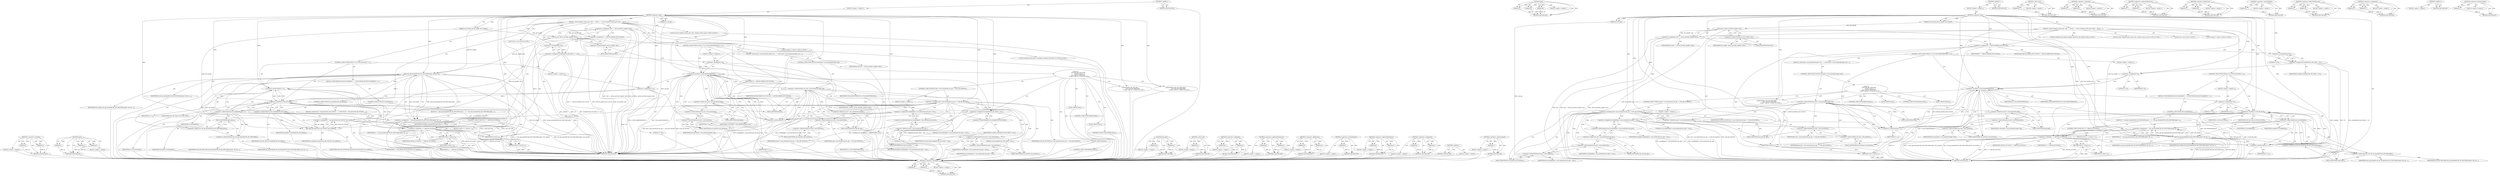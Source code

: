 digraph "&lt;operator&gt;.postIncrement" {
vulnerable_176 [label=<(METHOD,&lt;operator&gt;.lessThan)>];
vulnerable_177 [label=<(PARAM,p1)>];
vulnerable_178 [label=<(PARAM,p2)>];
vulnerable_179 [label=<(BLOCK,&lt;empty&gt;,&lt;empty&gt;)>];
vulnerable_180 [label=<(METHOD_RETURN,ANY)>];
vulnerable_200 [label=<(METHOD,open)>];
vulnerable_201 [label=<(PARAM,p1)>];
vulnerable_202 [label=<(PARAM,p2)>];
vulnerable_203 [label=<(PARAM,p3)>];
vulnerable_204 [label=<(BLOCK,&lt;empty&gt;,&lt;empty&gt;)>];
vulnerable_205 [label=<(METHOD_RETURN,ANY)>];
vulnerable_6 [label=<(METHOD,&lt;global&gt;)<SUB>1</SUB>>];
vulnerable_7 [label=<(BLOCK,&lt;empty&gt;,&lt;empty&gt;)<SUB>1</SUB>>];
vulnerable_8 [label=<(METHOD,composite_open)<SUB>1</SUB>>];
vulnerable_9 [label=<(PARAM,int sub_api)<SUB>1</SUB>>];
vulnerable_10 [label=<(PARAM,struct libusb_device_handle *dev_handle)<SUB>1</SUB>>];
vulnerable_11 [label=<(BLOCK,{
 	struct windows_device_priv *priv = _device_...,{
 	struct windows_device_priv *priv = _device_...)<SUB>2</SUB>>];
vulnerable_12 [label="<(LOCAL,struct windows_device_priv* priv: windows_device_priv*)<SUB>3</SUB>>"];
vulnerable_13 [label=<(&lt;operator&gt;.assignment,*priv = _device_priv(dev_handle-&gt;dev))<SUB>3</SUB>>];
vulnerable_14 [label=<(IDENTIFIER,priv,*priv = _device_priv(dev_handle-&gt;dev))<SUB>3</SUB>>];
vulnerable_15 [label=<(_device_priv,_device_priv(dev_handle-&gt;dev))<SUB>3</SUB>>];
vulnerable_16 [label=<(&lt;operator&gt;.indirectFieldAccess,dev_handle-&gt;dev)<SUB>3</SUB>>];
vulnerable_17 [label=<(IDENTIFIER,dev_handle,_device_priv(dev_handle-&gt;dev))<SUB>3</SUB>>];
vulnerable_18 [label=<(FIELD_IDENTIFIER,dev,dev)<SUB>3</SUB>>];
vulnerable_19 [label="<(LOCAL,int r: int)<SUB>4</SUB>>"];
vulnerable_20 [label=<(&lt;operator&gt;.assignment,r = LIBUSB_ERROR_NOT_FOUND)<SUB>4</SUB>>];
vulnerable_21 [label=<(IDENTIFIER,r,r = LIBUSB_ERROR_NOT_FOUND)<SUB>4</SUB>>];
vulnerable_22 [label=<(IDENTIFIER,LIBUSB_ERROR_NOT_FOUND,r = LIBUSB_ERROR_NOT_FOUND)<SUB>4</SUB>>];
vulnerable_23 [label="<(LOCAL,uint8_t i: uint8_t)<SUB>5</SUB>>"];
vulnerable_24 [label="<(LOCAL,bool[SUB_API_MAX+1] available: bool[SUB_API_MAX+1])<SUB>6</SUB>>"];
vulnerable_25 [label=<(&lt;operator&gt;.assignment,available[SUB_API_MAX+1] = {0})<SUB>6</SUB>>];
vulnerable_26 [label=<(IDENTIFIER,available,available[SUB_API_MAX+1] = {0})<SUB>6</SUB>>];
vulnerable_27 [label=<(&lt;operator&gt;.arrayInitializer,{0})<SUB>6</SUB>>];
vulnerable_28 [label=<(LITERAL,0,{0})<SUB>6</SUB>>];
vulnerable_29 [label=<(CONTROL_STRUCTURE,FOR,for (i=0;i&lt;USB_MAXINTERFACES;i++))<SUB>8</SUB>>];
vulnerable_30 [label=<(BLOCK,&lt;empty&gt;,&lt;empty&gt;)<SUB>8</SUB>>];
vulnerable_31 [label=<(&lt;operator&gt;.assignment,i=0)<SUB>8</SUB>>];
vulnerable_32 [label=<(IDENTIFIER,i,i=0)<SUB>8</SUB>>];
vulnerable_33 [label=<(LITERAL,0,i=0)<SUB>8</SUB>>];
vulnerable_34 [label=<(&lt;operator&gt;.lessThan,i&lt;USB_MAXINTERFACES)<SUB>8</SUB>>];
vulnerable_35 [label=<(IDENTIFIER,i,i&lt;USB_MAXINTERFACES)<SUB>8</SUB>>];
vulnerable_36 [label=<(IDENTIFIER,USB_MAXINTERFACES,i&lt;USB_MAXINTERFACES)<SUB>8</SUB>>];
vulnerable_37 [label=<(&lt;operator&gt;.postIncrement,i++)<SUB>8</SUB>>];
vulnerable_38 [label=<(IDENTIFIER,i,i++)<SUB>8</SUB>>];
vulnerable_39 [label=<(BLOCK,{
 		switch (priv-&gt;usb_interface[i].apib-&gt;id) {...,{
 		switch (priv-&gt;usb_interface[i].apib-&gt;id) {...)<SUB>8</SUB>>];
vulnerable_40 [label=<(CONTROL_STRUCTURE,SWITCH,switch(priv-&gt;usb_interface[i].apib-&gt;id))<SUB>9</SUB>>];
vulnerable_41 [label=<(&lt;operator&gt;.indirectFieldAccess,priv-&gt;usb_interface[i].apib-&gt;id)<SUB>9</SUB>>];
vulnerable_42 [label=<(&lt;operator&gt;.fieldAccess,priv-&gt;usb_interface[i].apib)<SUB>9</SUB>>];
vulnerable_43 [label=<(&lt;operator&gt;.indirectIndexAccess,priv-&gt;usb_interface[i])<SUB>9</SUB>>];
vulnerable_44 [label=<(&lt;operator&gt;.indirectFieldAccess,priv-&gt;usb_interface)<SUB>9</SUB>>];
vulnerable_45 [label=<(IDENTIFIER,priv,switch(priv-&gt;usb_interface[i].apib-&gt;id))<SUB>9</SUB>>];
vulnerable_46 [label=<(FIELD_IDENTIFIER,usb_interface,usb_interface)<SUB>9</SUB>>];
vulnerable_47 [label=<(IDENTIFIER,i,switch(priv-&gt;usb_interface[i].apib-&gt;id))<SUB>9</SUB>>];
vulnerable_48 [label=<(FIELD_IDENTIFIER,apib,apib)<SUB>9</SUB>>];
vulnerable_49 [label=<(FIELD_IDENTIFIER,id,id)<SUB>9</SUB>>];
vulnerable_50 [label="<(BLOCK,{
 		case USB_API_WINUSBX:
 			if (priv-&gt;usb_in...,{
 		case USB_API_WINUSBX:
 			if (priv-&gt;usb_in...)<SUB>9</SUB>>"];
vulnerable_51 [label=<(JUMP_TARGET,case)<SUB>10</SUB>>];
vulnerable_52 [label="<(IDENTIFIER,USB_API_WINUSBX,{
 		case USB_API_WINUSBX:
 			if (priv-&gt;usb_in...)<SUB>10</SUB>>"];
vulnerable_53 [label=<(CONTROL_STRUCTURE,IF,if (priv-&gt;usb_interface[i].sub_api != SUB_API_NOTSET))<SUB>11</SUB>>];
vulnerable_54 [label=<(&lt;operator&gt;.notEquals,priv-&gt;usb_interface[i].sub_api != SUB_API_NOTSET)<SUB>11</SUB>>];
vulnerable_55 [label=<(&lt;operator&gt;.fieldAccess,priv-&gt;usb_interface[i].sub_api)<SUB>11</SUB>>];
vulnerable_56 [label=<(&lt;operator&gt;.indirectIndexAccess,priv-&gt;usb_interface[i])<SUB>11</SUB>>];
vulnerable_57 [label=<(&lt;operator&gt;.indirectFieldAccess,priv-&gt;usb_interface)<SUB>11</SUB>>];
vulnerable_58 [label=<(IDENTIFIER,priv,priv-&gt;usb_interface[i].sub_api != SUB_API_NOTSET)<SUB>11</SUB>>];
vulnerable_59 [label=<(FIELD_IDENTIFIER,usb_interface,usb_interface)<SUB>11</SUB>>];
vulnerable_60 [label=<(IDENTIFIER,i,priv-&gt;usb_interface[i].sub_api != SUB_API_NOTSET)<SUB>11</SUB>>];
vulnerable_61 [label=<(FIELD_IDENTIFIER,sub_api,sub_api)<SUB>11</SUB>>];
vulnerable_62 [label=<(IDENTIFIER,SUB_API_NOTSET,priv-&gt;usb_interface[i].sub_api != SUB_API_NOTSET)<SUB>11</SUB>>];
vulnerable_63 [label=<(BLOCK,&lt;empty&gt;,&lt;empty&gt;)<SUB>12</SUB>>];
vulnerable_64 [label=<(&lt;operator&gt;.assignment,available[priv-&gt;usb_interface[i].sub_api] = true)<SUB>12</SUB>>];
vulnerable_65 [label=<(&lt;operator&gt;.indirectIndexAccess,available[priv-&gt;usb_interface[i].sub_api])<SUB>12</SUB>>];
vulnerable_66 [label=<(IDENTIFIER,available,available[priv-&gt;usb_interface[i].sub_api] = true)<SUB>12</SUB>>];
vulnerable_67 [label=<(&lt;operator&gt;.fieldAccess,priv-&gt;usb_interface[i].sub_api)<SUB>12</SUB>>];
vulnerable_68 [label=<(&lt;operator&gt;.indirectIndexAccess,priv-&gt;usb_interface[i])<SUB>12</SUB>>];
vulnerable_69 [label=<(&lt;operator&gt;.indirectFieldAccess,priv-&gt;usb_interface)<SUB>12</SUB>>];
vulnerable_70 [label=<(IDENTIFIER,priv,available[priv-&gt;usb_interface[i].sub_api] = true)<SUB>12</SUB>>];
vulnerable_71 [label=<(FIELD_IDENTIFIER,usb_interface,usb_interface)<SUB>12</SUB>>];
vulnerable_72 [label=<(IDENTIFIER,i,available[priv-&gt;usb_interface[i].sub_api] = true)<SUB>12</SUB>>];
vulnerable_73 [label=<(FIELD_IDENTIFIER,sub_api,sub_api)<SUB>12</SUB>>];
vulnerable_74 [label=<(LITERAL,true,available[priv-&gt;usb_interface[i].sub_api] = true)<SUB>12</SUB>>];
vulnerable_75 [label=<(CONTROL_STRUCTURE,BREAK,break;)<SUB>13</SUB>>];
vulnerable_76 [label=<(JUMP_TARGET,case)<SUB>14</SUB>>];
vulnerable_77 [label="<(IDENTIFIER,USB_API_HID,{
 		case USB_API_WINUSBX:
 			if (priv-&gt;usb_in...)<SUB>14</SUB>>"];
vulnerable_78 [label=<(&lt;operator&gt;.assignment,available[SUB_API_MAX] = true)<SUB>15</SUB>>];
vulnerable_79 [label=<(&lt;operator&gt;.indirectIndexAccess,available[SUB_API_MAX])<SUB>15</SUB>>];
vulnerable_80 [label=<(IDENTIFIER,available,available[SUB_API_MAX] = true)<SUB>15</SUB>>];
vulnerable_81 [label=<(IDENTIFIER,SUB_API_MAX,available[SUB_API_MAX] = true)<SUB>15</SUB>>];
vulnerable_82 [label=<(LITERAL,true,available[SUB_API_MAX] = true)<SUB>15</SUB>>];
vulnerable_83 [label=<(CONTROL_STRUCTURE,BREAK,break;)<SUB>16</SUB>>];
vulnerable_84 [label=<(JUMP_TARGET,default)<SUB>17</SUB>>];
vulnerable_85 [label=<(CONTROL_STRUCTURE,BREAK,break;)<SUB>18</SUB>>];
vulnerable_86 [label=<(CONTROL_STRUCTURE,FOR,for (i=0;i&lt;SUB_API_MAX;i++))<SUB>22</SUB>>];
vulnerable_87 [label=<(BLOCK,&lt;empty&gt;,&lt;empty&gt;)<SUB>22</SUB>>];
vulnerable_88 [label=<(&lt;operator&gt;.assignment,i=0)<SUB>22</SUB>>];
vulnerable_89 [label=<(IDENTIFIER,i,i=0)<SUB>22</SUB>>];
vulnerable_90 [label=<(LITERAL,0,i=0)<SUB>22</SUB>>];
vulnerable_91 [label=<(&lt;operator&gt;.lessThan,i&lt;SUB_API_MAX)<SUB>22</SUB>>];
vulnerable_92 [label=<(IDENTIFIER,i,i&lt;SUB_API_MAX)<SUB>22</SUB>>];
vulnerable_93 [label=<(IDENTIFIER,SUB_API_MAX,i&lt;SUB_API_MAX)<SUB>22</SUB>>];
vulnerable_94 [label=<(&lt;operator&gt;.postIncrement,i++)<SUB>22</SUB>>];
vulnerable_95 [label=<(IDENTIFIER,i,i++)<SUB>22</SUB>>];
vulnerable_96 [label=<(BLOCK,{	// WinUSB-like drivers
		if (available[i]) {
...,{	// WinUSB-like drivers
		if (available[i]) {
...)<SUB>22</SUB>>];
vulnerable_97 [label=<(CONTROL_STRUCTURE,IF,if (available[i]))<SUB>23</SUB>>];
vulnerable_98 [label=<(&lt;operator&gt;.indirectIndexAccess,available[i])<SUB>23</SUB>>];
vulnerable_99 [label=<(IDENTIFIER,available,if (available[i]))<SUB>23</SUB>>];
vulnerable_100 [label=<(IDENTIFIER,i,if (available[i]))<SUB>23</SUB>>];
vulnerable_101 [label=<(BLOCK,{
			r = usb_api_backend[USB_API_WINUSBX].open(...,{
			r = usb_api_backend[USB_API_WINUSBX].open(...)<SUB>23</SUB>>];
vulnerable_102 [label=<(&lt;operator&gt;.assignment,r = usb_api_backend[USB_API_WINUSBX].open(i, de...)<SUB>24</SUB>>];
vulnerable_103 [label=<(IDENTIFIER,r,r = usb_api_backend[USB_API_WINUSBX].open(i, de...)<SUB>24</SUB>>];
vulnerable_104 [label=<(open,usb_api_backend[USB_API_WINUSBX].open(i, dev_ha...)<SUB>24</SUB>>];
vulnerable_105 [label=<(&lt;operator&gt;.fieldAccess,usb_api_backend[USB_API_WINUSBX].open)<SUB>24</SUB>>];
vulnerable_106 [label=<(&lt;operator&gt;.indirectIndexAccess,usb_api_backend[USB_API_WINUSBX])<SUB>24</SUB>>];
vulnerable_107 [label=<(IDENTIFIER,usb_api_backend,usb_api_backend[USB_API_WINUSBX].open(i, dev_ha...)<SUB>24</SUB>>];
vulnerable_108 [label=<(IDENTIFIER,USB_API_WINUSBX,usb_api_backend[USB_API_WINUSBX].open(i, dev_ha...)<SUB>24</SUB>>];
vulnerable_109 [label=<(FIELD_IDENTIFIER,open,open)<SUB>24</SUB>>];
vulnerable_110 [label=<(IDENTIFIER,i,usb_api_backend[USB_API_WINUSBX].open(i, dev_ha...)<SUB>24</SUB>>];
vulnerable_111 [label=<(IDENTIFIER,dev_handle,usb_api_backend[USB_API_WINUSBX].open(i, dev_ha...)<SUB>24</SUB>>];
vulnerable_112 [label=<(CONTROL_STRUCTURE,IF,if (r != LIBUSB_SUCCESS))<SUB>25</SUB>>];
vulnerable_113 [label=<(&lt;operator&gt;.notEquals,r != LIBUSB_SUCCESS)<SUB>25</SUB>>];
vulnerable_114 [label=<(IDENTIFIER,r,r != LIBUSB_SUCCESS)<SUB>25</SUB>>];
vulnerable_115 [label=<(IDENTIFIER,LIBUSB_SUCCESS,r != LIBUSB_SUCCESS)<SUB>25</SUB>>];
vulnerable_116 [label=<(BLOCK,{
				return r;
 			},{
				return r;
 			})<SUB>25</SUB>>];
vulnerable_117 [label=<(RETURN,return r;,return r;)<SUB>26</SUB>>];
vulnerable_118 [label=<(IDENTIFIER,r,return r;)<SUB>26</SUB>>];
vulnerable_119 [label=<(CONTROL_STRUCTURE,IF,if (available[SUB_API_MAX]))<SUB>30</SUB>>];
vulnerable_120 [label=<(&lt;operator&gt;.indirectIndexAccess,available[SUB_API_MAX])<SUB>30</SUB>>];
vulnerable_121 [label=<(IDENTIFIER,available,if (available[SUB_API_MAX]))<SUB>30</SUB>>];
vulnerable_122 [label=<(IDENTIFIER,SUB_API_MAX,if (available[SUB_API_MAX]))<SUB>30</SUB>>];
vulnerable_123 [label=<(BLOCK,{	// HID driver
		r = hid_open(SUB_API_NOTSET, ...,{	// HID driver
		r = hid_open(SUB_API_NOTSET, ...)<SUB>30</SUB>>];
vulnerable_124 [label=<(&lt;operator&gt;.assignment,r = hid_open(SUB_API_NOTSET, dev_handle))<SUB>31</SUB>>];
vulnerable_125 [label=<(IDENTIFIER,r,r = hid_open(SUB_API_NOTSET, dev_handle))<SUB>31</SUB>>];
vulnerable_126 [label=<(hid_open,hid_open(SUB_API_NOTSET, dev_handle))<SUB>31</SUB>>];
vulnerable_127 [label=<(IDENTIFIER,SUB_API_NOTSET,hid_open(SUB_API_NOTSET, dev_handle))<SUB>31</SUB>>];
vulnerable_128 [label=<(IDENTIFIER,dev_handle,hid_open(SUB_API_NOTSET, dev_handle))<SUB>31</SUB>>];
vulnerable_129 [label=<(RETURN,return r;,return r;)<SUB>33</SUB>>];
vulnerable_130 [label=<(IDENTIFIER,r,return r;)<SUB>33</SUB>>];
vulnerable_131 [label=<(METHOD_RETURN,int)<SUB>1</SUB>>];
vulnerable_133 [label=<(METHOD_RETURN,ANY)<SUB>1</SUB>>];
vulnerable_206 [label=<(METHOD,hid_open)>];
vulnerable_207 [label=<(PARAM,p1)>];
vulnerable_208 [label=<(PARAM,p2)>];
vulnerable_209 [label=<(BLOCK,&lt;empty&gt;,&lt;empty&gt;)>];
vulnerable_210 [label=<(METHOD_RETURN,ANY)>];
vulnerable_163 [label=<(METHOD,_device_priv)>];
vulnerable_164 [label=<(PARAM,p1)>];
vulnerable_165 [label=<(BLOCK,&lt;empty&gt;,&lt;empty&gt;)>];
vulnerable_166 [label=<(METHOD_RETURN,ANY)>];
vulnerable_195 [label=<(METHOD,&lt;operator&gt;.notEquals)>];
vulnerable_196 [label=<(PARAM,p1)>];
vulnerable_197 [label=<(PARAM,p2)>];
vulnerable_198 [label=<(BLOCK,&lt;empty&gt;,&lt;empty&gt;)>];
vulnerable_199 [label=<(METHOD_RETURN,ANY)>];
vulnerable_190 [label=<(METHOD,&lt;operator&gt;.indirectIndexAccess)>];
vulnerable_191 [label=<(PARAM,p1)>];
vulnerable_192 [label=<(PARAM,p2)>];
vulnerable_193 [label=<(BLOCK,&lt;empty&gt;,&lt;empty&gt;)>];
vulnerable_194 [label=<(METHOD_RETURN,ANY)>];
vulnerable_185 [label=<(METHOD,&lt;operator&gt;.fieldAccess)>];
vulnerable_186 [label=<(PARAM,p1)>];
vulnerable_187 [label=<(PARAM,p2)>];
vulnerable_188 [label=<(BLOCK,&lt;empty&gt;,&lt;empty&gt;)>];
vulnerable_189 [label=<(METHOD_RETURN,ANY)>];
vulnerable_172 [label=<(METHOD,&lt;operator&gt;.arrayInitializer)>];
vulnerable_173 [label=<(PARAM,p1)>];
vulnerable_174 [label=<(BLOCK,&lt;empty&gt;,&lt;empty&gt;)>];
vulnerable_175 [label=<(METHOD_RETURN,ANY)>];
vulnerable_167 [label=<(METHOD,&lt;operator&gt;.indirectFieldAccess)>];
vulnerable_168 [label=<(PARAM,p1)>];
vulnerable_169 [label=<(PARAM,p2)>];
vulnerable_170 [label=<(BLOCK,&lt;empty&gt;,&lt;empty&gt;)>];
vulnerable_171 [label=<(METHOD_RETURN,ANY)>];
vulnerable_158 [label=<(METHOD,&lt;operator&gt;.assignment)>];
vulnerable_159 [label=<(PARAM,p1)>];
vulnerable_160 [label=<(PARAM,p2)>];
vulnerable_161 [label=<(BLOCK,&lt;empty&gt;,&lt;empty&gt;)>];
vulnerable_162 [label=<(METHOD_RETURN,ANY)>];
vulnerable_152 [label=<(METHOD,&lt;global&gt;)<SUB>1</SUB>>];
vulnerable_153 [label=<(BLOCK,&lt;empty&gt;,&lt;empty&gt;)>];
vulnerable_154 [label=<(METHOD_RETURN,ANY)>];
vulnerable_181 [label=<(METHOD,&lt;operator&gt;.postIncrement)>];
vulnerable_182 [label=<(PARAM,p1)>];
vulnerable_183 [label=<(BLOCK,&lt;empty&gt;,&lt;empty&gt;)>];
vulnerable_184 [label=<(METHOD_RETURN,ANY)>];
fixed_158 [label=<(METHOD,&lt;operator&gt;.lessThan)>];
fixed_159 [label=<(PARAM,p1)>];
fixed_160 [label=<(PARAM,p2)>];
fixed_161 [label=<(BLOCK,&lt;empty&gt;,&lt;empty&gt;)>];
fixed_162 [label=<(METHOD_RETURN,ANY)>];
fixed_182 [label=<(METHOD,open)>];
fixed_183 [label=<(PARAM,p1)>];
fixed_184 [label=<(PARAM,p2)>];
fixed_185 [label=<(PARAM,p3)>];
fixed_186 [label=<(BLOCK,&lt;empty&gt;,&lt;empty&gt;)>];
fixed_187 [label=<(METHOD_RETURN,ANY)>];
fixed_6 [label=<(METHOD,&lt;global&gt;)<SUB>1</SUB>>];
fixed_7 [label=<(BLOCK,&lt;empty&gt;,&lt;empty&gt;)<SUB>1</SUB>>];
fixed_8 [label=<(METHOD,composite_open)<SUB>1</SUB>>];
fixed_9 [label=<(PARAM,int sub_api)<SUB>1</SUB>>];
fixed_10 [label=<(PARAM,struct libusb_device_handle *dev_handle)<SUB>1</SUB>>];
fixed_11 [label=<(BLOCK,{
 	struct windows_device_priv *priv = _device_...,{
 	struct windows_device_priv *priv = _device_...)<SUB>2</SUB>>];
fixed_12 [label="<(LOCAL,struct windows_device_priv* priv: windows_device_priv*)<SUB>3</SUB>>"];
fixed_13 [label=<(&lt;operator&gt;.assignment,*priv = _device_priv(dev_handle-&gt;dev))<SUB>3</SUB>>];
fixed_14 [label=<(IDENTIFIER,priv,*priv = _device_priv(dev_handle-&gt;dev))<SUB>3</SUB>>];
fixed_15 [label=<(_device_priv,_device_priv(dev_handle-&gt;dev))<SUB>3</SUB>>];
fixed_16 [label=<(&lt;operator&gt;.indirectFieldAccess,dev_handle-&gt;dev)<SUB>3</SUB>>];
fixed_17 [label=<(IDENTIFIER,dev_handle,_device_priv(dev_handle-&gt;dev))<SUB>3</SUB>>];
fixed_18 [label=<(FIELD_IDENTIFIER,dev,dev)<SUB>3</SUB>>];
fixed_19 [label="<(LOCAL,int r: int)<SUB>4</SUB>>"];
fixed_20 [label=<(&lt;operator&gt;.assignment,r = LIBUSB_ERROR_NOT_FOUND)<SUB>4</SUB>>];
fixed_21 [label=<(IDENTIFIER,r,r = LIBUSB_ERROR_NOT_FOUND)<SUB>4</SUB>>];
fixed_22 [label=<(IDENTIFIER,LIBUSB_ERROR_NOT_FOUND,r = LIBUSB_ERROR_NOT_FOUND)<SUB>4</SUB>>];
fixed_23 [label="<(LOCAL,uint8_t i: uint8_t)<SUB>5</SUB>>"];
fixed_24 [label="<(LOCAL,bool[SUB_API_MAX] available: bool[SUB_API_MAX])<SUB>6</SUB>>"];
fixed_25 [label=<(&lt;operator&gt;.assignment,available[SUB_API_MAX] = {0})<SUB>6</SUB>>];
fixed_26 [label=<(IDENTIFIER,available,available[SUB_API_MAX] = {0})<SUB>6</SUB>>];
fixed_27 [label=<(&lt;operator&gt;.arrayInitializer,{0})<SUB>6</SUB>>];
fixed_28 [label=<(LITERAL,0,{0})<SUB>6</SUB>>];
fixed_29 [label=<(CONTROL_STRUCTURE,FOR,for (i=0;i&lt;USB_MAXINTERFACES;i++))<SUB>8</SUB>>];
fixed_30 [label=<(BLOCK,&lt;empty&gt;,&lt;empty&gt;)<SUB>8</SUB>>];
fixed_31 [label=<(&lt;operator&gt;.assignment,i=0)<SUB>8</SUB>>];
fixed_32 [label=<(IDENTIFIER,i,i=0)<SUB>8</SUB>>];
fixed_33 [label=<(LITERAL,0,i=0)<SUB>8</SUB>>];
fixed_34 [label=<(&lt;operator&gt;.lessThan,i&lt;USB_MAXINTERFACES)<SUB>8</SUB>>];
fixed_35 [label=<(IDENTIFIER,i,i&lt;USB_MAXINTERFACES)<SUB>8</SUB>>];
fixed_36 [label=<(IDENTIFIER,USB_MAXINTERFACES,i&lt;USB_MAXINTERFACES)<SUB>8</SUB>>];
fixed_37 [label=<(&lt;operator&gt;.postIncrement,i++)<SUB>8</SUB>>];
fixed_38 [label=<(IDENTIFIER,i,i++)<SUB>8</SUB>>];
fixed_39 [label=<(BLOCK,{
 		switch (priv-&gt;usb_interface[i].apib-&gt;id) {...,{
 		switch (priv-&gt;usb_interface[i].apib-&gt;id) {...)<SUB>8</SUB>>];
fixed_40 [label=<(CONTROL_STRUCTURE,SWITCH,switch(priv-&gt;usb_interface[i].apib-&gt;id))<SUB>9</SUB>>];
fixed_41 [label=<(&lt;operator&gt;.indirectFieldAccess,priv-&gt;usb_interface[i].apib-&gt;id)<SUB>9</SUB>>];
fixed_42 [label=<(&lt;operator&gt;.fieldAccess,priv-&gt;usb_interface[i].apib)<SUB>9</SUB>>];
fixed_43 [label=<(&lt;operator&gt;.indirectIndexAccess,priv-&gt;usb_interface[i])<SUB>9</SUB>>];
fixed_44 [label=<(&lt;operator&gt;.indirectFieldAccess,priv-&gt;usb_interface)<SUB>9</SUB>>];
fixed_45 [label=<(IDENTIFIER,priv,switch(priv-&gt;usb_interface[i].apib-&gt;id))<SUB>9</SUB>>];
fixed_46 [label=<(FIELD_IDENTIFIER,usb_interface,usb_interface)<SUB>9</SUB>>];
fixed_47 [label=<(IDENTIFIER,i,switch(priv-&gt;usb_interface[i].apib-&gt;id))<SUB>9</SUB>>];
fixed_48 [label=<(FIELD_IDENTIFIER,apib,apib)<SUB>9</SUB>>];
fixed_49 [label=<(FIELD_IDENTIFIER,id,id)<SUB>9</SUB>>];
fixed_50 [label="<(BLOCK,{
 		case USB_API_WINUSBX:
 			if (priv-&gt;usb_in...,{
 		case USB_API_WINUSBX:
 			if (priv-&gt;usb_in...)<SUB>9</SUB>>"];
fixed_51 [label=<(JUMP_TARGET,case)<SUB>10</SUB>>];
fixed_52 [label="<(IDENTIFIER,USB_API_WINUSBX,{
 		case USB_API_WINUSBX:
 			if (priv-&gt;usb_in...)<SUB>10</SUB>>"];
fixed_53 [label=<(CONTROL_STRUCTURE,IF,if (priv-&gt;usb_interface[i].sub_api != SUB_API_NOTSET))<SUB>11</SUB>>];
fixed_54 [label=<(&lt;operator&gt;.notEquals,priv-&gt;usb_interface[i].sub_api != SUB_API_NOTSET)<SUB>11</SUB>>];
fixed_55 [label=<(&lt;operator&gt;.fieldAccess,priv-&gt;usb_interface[i].sub_api)<SUB>11</SUB>>];
fixed_56 [label=<(&lt;operator&gt;.indirectIndexAccess,priv-&gt;usb_interface[i])<SUB>11</SUB>>];
fixed_57 [label=<(&lt;operator&gt;.indirectFieldAccess,priv-&gt;usb_interface)<SUB>11</SUB>>];
fixed_58 [label=<(IDENTIFIER,priv,priv-&gt;usb_interface[i].sub_api != SUB_API_NOTSET)<SUB>11</SUB>>];
fixed_59 [label=<(FIELD_IDENTIFIER,usb_interface,usb_interface)<SUB>11</SUB>>];
fixed_60 [label=<(IDENTIFIER,i,priv-&gt;usb_interface[i].sub_api != SUB_API_NOTSET)<SUB>11</SUB>>];
fixed_61 [label=<(FIELD_IDENTIFIER,sub_api,sub_api)<SUB>11</SUB>>];
fixed_62 [label=<(IDENTIFIER,SUB_API_NOTSET,priv-&gt;usb_interface[i].sub_api != SUB_API_NOTSET)<SUB>11</SUB>>];
fixed_63 [label=<(BLOCK,&lt;empty&gt;,&lt;empty&gt;)<SUB>12</SUB>>];
fixed_64 [label=<(&lt;operator&gt;.assignment,available[priv-&gt;usb_interface[i].sub_api] = true)<SUB>12</SUB>>];
fixed_65 [label=<(&lt;operator&gt;.indirectIndexAccess,available[priv-&gt;usb_interface[i].sub_api])<SUB>12</SUB>>];
fixed_66 [label=<(IDENTIFIER,available,available[priv-&gt;usb_interface[i].sub_api] = true)<SUB>12</SUB>>];
fixed_67 [label=<(&lt;operator&gt;.fieldAccess,priv-&gt;usb_interface[i].sub_api)<SUB>12</SUB>>];
fixed_68 [label=<(&lt;operator&gt;.indirectIndexAccess,priv-&gt;usb_interface[i])<SUB>12</SUB>>];
fixed_69 [label=<(&lt;operator&gt;.indirectFieldAccess,priv-&gt;usb_interface)<SUB>12</SUB>>];
fixed_70 [label=<(IDENTIFIER,priv,available[priv-&gt;usb_interface[i].sub_api] = true)<SUB>12</SUB>>];
fixed_71 [label=<(FIELD_IDENTIFIER,usb_interface,usb_interface)<SUB>12</SUB>>];
fixed_72 [label=<(IDENTIFIER,i,available[priv-&gt;usb_interface[i].sub_api] = true)<SUB>12</SUB>>];
fixed_73 [label=<(FIELD_IDENTIFIER,sub_api,sub_api)<SUB>12</SUB>>];
fixed_74 [label=<(LITERAL,true,available[priv-&gt;usb_interface[i].sub_api] = true)<SUB>12</SUB>>];
fixed_75 [label=<(CONTROL_STRUCTURE,BREAK,break;)<SUB>13</SUB>>];
fixed_76 [label=<(JUMP_TARGET,default)<SUB>14</SUB>>];
fixed_77 [label=<(CONTROL_STRUCTURE,BREAK,break;)<SUB>15</SUB>>];
fixed_78 [label=<(CONTROL_STRUCTURE,FOR,for (i=0;i&lt;SUB_API_MAX;i++))<SUB>19</SUB>>];
fixed_79 [label=<(BLOCK,&lt;empty&gt;,&lt;empty&gt;)<SUB>19</SUB>>];
fixed_80 [label=<(&lt;operator&gt;.assignment,i=0)<SUB>19</SUB>>];
fixed_81 [label=<(IDENTIFIER,i,i=0)<SUB>19</SUB>>];
fixed_82 [label=<(LITERAL,0,i=0)<SUB>19</SUB>>];
fixed_83 [label=<(&lt;operator&gt;.lessThan,i&lt;SUB_API_MAX)<SUB>19</SUB>>];
fixed_84 [label=<(IDENTIFIER,i,i&lt;SUB_API_MAX)<SUB>19</SUB>>];
fixed_85 [label=<(IDENTIFIER,SUB_API_MAX,i&lt;SUB_API_MAX)<SUB>19</SUB>>];
fixed_86 [label=<(&lt;operator&gt;.postIncrement,i++)<SUB>19</SUB>>];
fixed_87 [label=<(IDENTIFIER,i,i++)<SUB>19</SUB>>];
fixed_88 [label=<(BLOCK,{	// WinUSB-like drivers
		if (available[i]) {
...,{	// WinUSB-like drivers
		if (available[i]) {
...)<SUB>19</SUB>>];
fixed_89 [label=<(CONTROL_STRUCTURE,IF,if (available[i]))<SUB>20</SUB>>];
fixed_90 [label=<(&lt;operator&gt;.indirectIndexAccess,available[i])<SUB>20</SUB>>];
fixed_91 [label=<(IDENTIFIER,available,if (available[i]))<SUB>20</SUB>>];
fixed_92 [label=<(IDENTIFIER,i,if (available[i]))<SUB>20</SUB>>];
fixed_93 [label=<(BLOCK,{
			r = usb_api_backend[USB_API_WINUSBX].open(...,{
			r = usb_api_backend[USB_API_WINUSBX].open(...)<SUB>20</SUB>>];
fixed_94 [label=<(&lt;operator&gt;.assignment,r = usb_api_backend[USB_API_WINUSBX].open(i, de...)<SUB>21</SUB>>];
fixed_95 [label=<(IDENTIFIER,r,r = usb_api_backend[USB_API_WINUSBX].open(i, de...)<SUB>21</SUB>>];
fixed_96 [label=<(open,usb_api_backend[USB_API_WINUSBX].open(i, dev_ha...)<SUB>21</SUB>>];
fixed_97 [label=<(&lt;operator&gt;.fieldAccess,usb_api_backend[USB_API_WINUSBX].open)<SUB>21</SUB>>];
fixed_98 [label=<(&lt;operator&gt;.indirectIndexAccess,usb_api_backend[USB_API_WINUSBX])<SUB>21</SUB>>];
fixed_99 [label=<(IDENTIFIER,usb_api_backend,usb_api_backend[USB_API_WINUSBX].open(i, dev_ha...)<SUB>21</SUB>>];
fixed_100 [label=<(IDENTIFIER,USB_API_WINUSBX,usb_api_backend[USB_API_WINUSBX].open(i, dev_ha...)<SUB>21</SUB>>];
fixed_101 [label=<(FIELD_IDENTIFIER,open,open)<SUB>21</SUB>>];
fixed_102 [label=<(IDENTIFIER,i,usb_api_backend[USB_API_WINUSBX].open(i, dev_ha...)<SUB>21</SUB>>];
fixed_103 [label=<(IDENTIFIER,dev_handle,usb_api_backend[USB_API_WINUSBX].open(i, dev_ha...)<SUB>21</SUB>>];
fixed_104 [label=<(CONTROL_STRUCTURE,IF,if (r != LIBUSB_SUCCESS))<SUB>22</SUB>>];
fixed_105 [label=<(&lt;operator&gt;.notEquals,r != LIBUSB_SUCCESS)<SUB>22</SUB>>];
fixed_106 [label=<(IDENTIFIER,r,r != LIBUSB_SUCCESS)<SUB>22</SUB>>];
fixed_107 [label=<(IDENTIFIER,LIBUSB_SUCCESS,r != LIBUSB_SUCCESS)<SUB>22</SUB>>];
fixed_108 [label=<(BLOCK,{
				return r;
 			},{
				return r;
 			})<SUB>22</SUB>>];
fixed_109 [label=<(RETURN,return r;,return r;)<SUB>23</SUB>>];
fixed_110 [label=<(IDENTIFIER,r,return r;)<SUB>23</SUB>>];
fixed_111 [label=<(RETURN,return r;,return r;)<SUB>27</SUB>>];
fixed_112 [label=<(IDENTIFIER,r,return r;)<SUB>27</SUB>>];
fixed_113 [label=<(METHOD_RETURN,int)<SUB>1</SUB>>];
fixed_115 [label=<(METHOD_RETURN,ANY)<SUB>1</SUB>>];
fixed_145 [label=<(METHOD,_device_priv)>];
fixed_146 [label=<(PARAM,p1)>];
fixed_147 [label=<(BLOCK,&lt;empty&gt;,&lt;empty&gt;)>];
fixed_148 [label=<(METHOD_RETURN,ANY)>];
fixed_177 [label=<(METHOD,&lt;operator&gt;.notEquals)>];
fixed_178 [label=<(PARAM,p1)>];
fixed_179 [label=<(PARAM,p2)>];
fixed_180 [label=<(BLOCK,&lt;empty&gt;,&lt;empty&gt;)>];
fixed_181 [label=<(METHOD_RETURN,ANY)>];
fixed_172 [label=<(METHOD,&lt;operator&gt;.indirectIndexAccess)>];
fixed_173 [label=<(PARAM,p1)>];
fixed_174 [label=<(PARAM,p2)>];
fixed_175 [label=<(BLOCK,&lt;empty&gt;,&lt;empty&gt;)>];
fixed_176 [label=<(METHOD_RETURN,ANY)>];
fixed_167 [label=<(METHOD,&lt;operator&gt;.fieldAccess)>];
fixed_168 [label=<(PARAM,p1)>];
fixed_169 [label=<(PARAM,p2)>];
fixed_170 [label=<(BLOCK,&lt;empty&gt;,&lt;empty&gt;)>];
fixed_171 [label=<(METHOD_RETURN,ANY)>];
fixed_154 [label=<(METHOD,&lt;operator&gt;.arrayInitializer)>];
fixed_155 [label=<(PARAM,p1)>];
fixed_156 [label=<(BLOCK,&lt;empty&gt;,&lt;empty&gt;)>];
fixed_157 [label=<(METHOD_RETURN,ANY)>];
fixed_149 [label=<(METHOD,&lt;operator&gt;.indirectFieldAccess)>];
fixed_150 [label=<(PARAM,p1)>];
fixed_151 [label=<(PARAM,p2)>];
fixed_152 [label=<(BLOCK,&lt;empty&gt;,&lt;empty&gt;)>];
fixed_153 [label=<(METHOD_RETURN,ANY)>];
fixed_140 [label=<(METHOD,&lt;operator&gt;.assignment)>];
fixed_141 [label=<(PARAM,p1)>];
fixed_142 [label=<(PARAM,p2)>];
fixed_143 [label=<(BLOCK,&lt;empty&gt;,&lt;empty&gt;)>];
fixed_144 [label=<(METHOD_RETURN,ANY)>];
fixed_134 [label=<(METHOD,&lt;global&gt;)<SUB>1</SUB>>];
fixed_135 [label=<(BLOCK,&lt;empty&gt;,&lt;empty&gt;)>];
fixed_136 [label=<(METHOD_RETURN,ANY)>];
fixed_163 [label=<(METHOD,&lt;operator&gt;.postIncrement)>];
fixed_164 [label=<(PARAM,p1)>];
fixed_165 [label=<(BLOCK,&lt;empty&gt;,&lt;empty&gt;)>];
fixed_166 [label=<(METHOD_RETURN,ANY)>];
vulnerable_176 -> vulnerable_177  [key=0, label="AST: "];
vulnerable_176 -> vulnerable_177  [key=1, label="DDG: "];
vulnerable_176 -> vulnerable_179  [key=0, label="AST: "];
vulnerable_176 -> vulnerable_178  [key=0, label="AST: "];
vulnerable_176 -> vulnerable_178  [key=1, label="DDG: "];
vulnerable_176 -> vulnerable_180  [key=0, label="AST: "];
vulnerable_176 -> vulnerable_180  [key=1, label="CFG: "];
vulnerable_177 -> vulnerable_180  [key=0, label="DDG: p1"];
vulnerable_178 -> vulnerable_180  [key=0, label="DDG: p2"];
vulnerable_179 -> fixed_158  [key=0];
vulnerable_180 -> fixed_158  [key=0];
vulnerable_200 -> vulnerable_201  [key=0, label="AST: "];
vulnerable_200 -> vulnerable_201  [key=1, label="DDG: "];
vulnerable_200 -> vulnerable_204  [key=0, label="AST: "];
vulnerable_200 -> vulnerable_202  [key=0, label="AST: "];
vulnerable_200 -> vulnerable_202  [key=1, label="DDG: "];
vulnerable_200 -> vulnerable_205  [key=0, label="AST: "];
vulnerable_200 -> vulnerable_205  [key=1, label="CFG: "];
vulnerable_200 -> vulnerable_203  [key=0, label="AST: "];
vulnerable_200 -> vulnerable_203  [key=1, label="DDG: "];
vulnerable_201 -> vulnerable_205  [key=0, label="DDG: p1"];
vulnerable_202 -> vulnerable_205  [key=0, label="DDG: p2"];
vulnerable_203 -> vulnerable_205  [key=0, label="DDG: p3"];
vulnerable_204 -> fixed_158  [key=0];
vulnerable_205 -> fixed_158  [key=0];
vulnerable_6 -> vulnerable_7  [key=0, label="AST: "];
vulnerable_6 -> vulnerable_133  [key=0, label="AST: "];
vulnerable_6 -> vulnerable_133  [key=1, label="CFG: "];
vulnerable_7 -> vulnerable_8  [key=0, label="AST: "];
vulnerable_8 -> vulnerable_9  [key=0, label="AST: "];
vulnerable_8 -> vulnerable_9  [key=1, label="DDG: "];
vulnerable_8 -> vulnerable_10  [key=0, label="AST: "];
vulnerable_8 -> vulnerable_10  [key=1, label="DDG: "];
vulnerable_8 -> vulnerable_11  [key=0, label="AST: "];
vulnerable_8 -> vulnerable_131  [key=0, label="AST: "];
vulnerable_8 -> vulnerable_18  [key=0, label="CFG: "];
vulnerable_8 -> vulnerable_20  [key=0, label="DDG: "];
vulnerable_8 -> vulnerable_130  [key=0, label="DDG: "];
vulnerable_8 -> vulnerable_27  [key=0, label="DDG: "];
vulnerable_8 -> vulnerable_31  [key=0, label="DDG: "];
vulnerable_8 -> vulnerable_34  [key=0, label="DDG: "];
vulnerable_8 -> vulnerable_37  [key=0, label="DDG: "];
vulnerable_8 -> vulnerable_88  [key=0, label="DDG: "];
vulnerable_8 -> vulnerable_91  [key=0, label="DDG: "];
vulnerable_8 -> vulnerable_94  [key=0, label="DDG: "];
vulnerable_8 -> vulnerable_52  [key=0, label="DDG: "];
vulnerable_8 -> vulnerable_77  [key=0, label="DDG: "];
vulnerable_8 -> vulnerable_78  [key=0, label="DDG: "];
vulnerable_8 -> vulnerable_126  [key=0, label="DDG: "];
vulnerable_8 -> vulnerable_54  [key=0, label="DDG: "];
vulnerable_8 -> vulnerable_64  [key=0, label="DDG: "];
vulnerable_8 -> vulnerable_104  [key=0, label="DDG: "];
vulnerable_8 -> vulnerable_113  [key=0, label="DDG: "];
vulnerable_8 -> vulnerable_118  [key=0, label="DDG: "];
vulnerable_9 -> vulnerable_131  [key=0, label="DDG: sub_api"];
vulnerable_10 -> vulnerable_15  [key=0, label="DDG: dev_handle"];
vulnerable_10 -> vulnerable_126  [key=0, label="DDG: dev_handle"];
vulnerable_10 -> vulnerable_104  [key=0, label="DDG: dev_handle"];
vulnerable_11 -> vulnerable_12  [key=0, label="AST: "];
vulnerable_11 -> vulnerable_13  [key=0, label="AST: "];
vulnerable_11 -> vulnerable_19  [key=0, label="AST: "];
vulnerable_11 -> vulnerable_20  [key=0, label="AST: "];
vulnerable_11 -> vulnerable_23  [key=0, label="AST: "];
vulnerable_11 -> vulnerable_24  [key=0, label="AST: "];
vulnerable_11 -> vulnerable_25  [key=0, label="AST: "];
vulnerable_11 -> vulnerable_29  [key=0, label="AST: "];
vulnerable_11 -> vulnerable_86  [key=0, label="AST: "];
vulnerable_11 -> vulnerable_119  [key=0, label="AST: "];
vulnerable_11 -> vulnerable_129  [key=0, label="AST: "];
vulnerable_12 -> fixed_158  [key=0];
vulnerable_13 -> vulnerable_14  [key=0, label="AST: "];
vulnerable_13 -> vulnerable_15  [key=0, label="AST: "];
vulnerable_13 -> vulnerable_20  [key=0, label="CFG: "];
vulnerable_13 -> vulnerable_131  [key=0, label="DDG: priv"];
vulnerable_13 -> vulnerable_131  [key=1, label="DDG: _device_priv(dev_handle-&gt;dev)"];
vulnerable_13 -> vulnerable_131  [key=2, label="DDG: *priv = _device_priv(dev_handle-&gt;dev)"];
vulnerable_14 -> fixed_158  [key=0];
vulnerable_15 -> vulnerable_16  [key=0, label="AST: "];
vulnerable_15 -> vulnerable_13  [key=0, label="CFG: "];
vulnerable_15 -> vulnerable_13  [key=1, label="DDG: dev_handle-&gt;dev"];
vulnerable_15 -> vulnerable_131  [key=0, label="DDG: dev_handle-&gt;dev"];
vulnerable_15 -> vulnerable_126  [key=0, label="DDG: dev_handle-&gt;dev"];
vulnerable_15 -> vulnerable_104  [key=0, label="DDG: dev_handle-&gt;dev"];
vulnerable_16 -> vulnerable_17  [key=0, label="AST: "];
vulnerable_16 -> vulnerable_18  [key=0, label="AST: "];
vulnerable_16 -> vulnerable_15  [key=0, label="CFG: "];
vulnerable_17 -> fixed_158  [key=0];
vulnerable_18 -> vulnerable_16  [key=0, label="CFG: "];
vulnerable_19 -> fixed_158  [key=0];
vulnerable_20 -> vulnerable_21  [key=0, label="AST: "];
vulnerable_20 -> vulnerable_22  [key=0, label="AST: "];
vulnerable_20 -> vulnerable_27  [key=0, label="CFG: "];
vulnerable_20 -> vulnerable_131  [key=0, label="DDG: r = LIBUSB_ERROR_NOT_FOUND"];
vulnerable_20 -> vulnerable_131  [key=1, label="DDG: LIBUSB_ERROR_NOT_FOUND"];
vulnerable_20 -> vulnerable_130  [key=0, label="DDG: r"];
vulnerable_21 -> fixed_158  [key=0];
vulnerable_22 -> fixed_158  [key=0];
vulnerable_23 -> fixed_158  [key=0];
vulnerable_24 -> fixed_158  [key=0];
vulnerable_25 -> vulnerable_26  [key=0, label="AST: "];
vulnerable_25 -> vulnerable_27  [key=0, label="AST: "];
vulnerable_25 -> vulnerable_31  [key=0, label="CFG: "];
vulnerable_25 -> vulnerable_131  [key=0, label="DDG: available"];
vulnerable_25 -> vulnerable_131  [key=1, label="DDG: {0}"];
vulnerable_25 -> vulnerable_131  [key=2, label="DDG: available[SUB_API_MAX+1] = {0}"];
vulnerable_26 -> fixed_158  [key=0];
vulnerable_27 -> vulnerable_28  [key=0, label="AST: "];
vulnerable_27 -> vulnerable_25  [key=0, label="CFG: "];
vulnerable_27 -> vulnerable_25  [key=1, label="DDG: 0"];
vulnerable_28 -> fixed_158  [key=0];
vulnerable_29 -> vulnerable_30  [key=0, label="AST: "];
vulnerable_29 -> vulnerable_34  [key=0, label="AST: "];
vulnerable_29 -> vulnerable_37  [key=0, label="AST: "];
vulnerable_29 -> vulnerable_39  [key=0, label="AST: "];
vulnerable_30 -> vulnerable_31  [key=0, label="AST: "];
vulnerable_31 -> vulnerable_32  [key=0, label="AST: "];
vulnerable_31 -> vulnerable_33  [key=0, label="AST: "];
vulnerable_31 -> vulnerable_34  [key=0, label="CFG: "];
vulnerable_31 -> vulnerable_34  [key=1, label="DDG: i"];
vulnerable_32 -> fixed_158  [key=0];
vulnerable_33 -> fixed_158  [key=0];
vulnerable_34 -> vulnerable_35  [key=0, label="AST: "];
vulnerable_34 -> vulnerable_36  [key=0, label="AST: "];
vulnerable_34 -> vulnerable_46  [key=0, label="CFG: "];
vulnerable_34 -> vulnerable_46  [key=1, label="CDG: "];
vulnerable_34 -> vulnerable_88  [key=0, label="CFG: "];
vulnerable_34 -> vulnerable_131  [key=0, label="DDG: i&lt;USB_MAXINTERFACES"];
vulnerable_34 -> vulnerable_131  [key=1, label="DDG: USB_MAXINTERFACES"];
vulnerable_34 -> vulnerable_37  [key=0, label="DDG: i"];
vulnerable_34 -> vulnerable_37  [key=1, label="CDG: "];
vulnerable_34 -> vulnerable_34  [key=0, label="CDG: "];
vulnerable_34 -> vulnerable_48  [key=0, label="CDG: "];
vulnerable_34 -> vulnerable_49  [key=0, label="CDG: "];
vulnerable_34 -> vulnerable_42  [key=0, label="CDG: "];
vulnerable_34 -> vulnerable_44  [key=0, label="CDG: "];
vulnerable_34 -> vulnerable_43  [key=0, label="CDG: "];
vulnerable_34 -> vulnerable_41  [key=0, label="CDG: "];
vulnerable_35 -> fixed_158  [key=0];
vulnerable_36 -> fixed_158  [key=0];
vulnerable_37 -> vulnerable_38  [key=0, label="AST: "];
vulnerable_37 -> vulnerable_34  [key=0, label="CFG: "];
vulnerable_37 -> vulnerable_34  [key=1, label="DDG: i"];
vulnerable_37 -> vulnerable_131  [key=0, label="DDG: i++"];
vulnerable_38 -> fixed_158  [key=0];
vulnerable_39 -> vulnerable_40  [key=0, label="AST: "];
vulnerable_40 -> vulnerable_41  [key=0, label="AST: "];
vulnerable_40 -> vulnerable_50  [key=0, label="AST: "];
vulnerable_41 -> vulnerable_42  [key=0, label="AST: "];
vulnerable_41 -> vulnerable_49  [key=0, label="AST: "];
vulnerable_41 -> vulnerable_59  [key=0, label="CFG: "];
vulnerable_41 -> vulnerable_59  [key=1, label="CDG: "];
vulnerable_41 -> vulnerable_79  [key=0, label="CFG: "];
vulnerable_41 -> vulnerable_79  [key=1, label="CDG: "];
vulnerable_41 -> vulnerable_37  [key=0, label="CFG: "];
vulnerable_41 -> vulnerable_57  [key=0, label="CDG: "];
vulnerable_41 -> vulnerable_56  [key=0, label="CDG: "];
vulnerable_41 -> vulnerable_54  [key=0, label="CDG: "];
vulnerable_41 -> vulnerable_61  [key=0, label="CDG: "];
vulnerable_41 -> vulnerable_55  [key=0, label="CDG: "];
vulnerable_41 -> vulnerable_78  [key=0, label="CDG: "];
vulnerable_42 -> vulnerable_43  [key=0, label="AST: "];
vulnerable_42 -> vulnerable_48  [key=0, label="AST: "];
vulnerable_42 -> vulnerable_49  [key=0, label="CFG: "];
vulnerable_43 -> vulnerable_44  [key=0, label="AST: "];
vulnerable_43 -> vulnerable_47  [key=0, label="AST: "];
vulnerable_43 -> vulnerable_48  [key=0, label="CFG: "];
vulnerable_44 -> vulnerable_45  [key=0, label="AST: "];
vulnerable_44 -> vulnerable_46  [key=0, label="AST: "];
vulnerable_44 -> vulnerable_43  [key=0, label="CFG: "];
vulnerable_45 -> fixed_158  [key=0];
vulnerable_46 -> vulnerable_44  [key=0, label="CFG: "];
vulnerable_47 -> fixed_158  [key=0];
vulnerable_48 -> vulnerable_42  [key=0, label="CFG: "];
vulnerable_49 -> vulnerable_41  [key=0, label="CFG: "];
vulnerable_50 -> vulnerable_51  [key=0, label="AST: "];
vulnerable_50 -> vulnerable_52  [key=0, label="AST: "];
vulnerable_50 -> vulnerable_53  [key=0, label="AST: "];
vulnerable_50 -> vulnerable_75  [key=0, label="AST: "];
vulnerable_50 -> vulnerable_76  [key=0, label="AST: "];
vulnerable_50 -> vulnerable_77  [key=0, label="AST: "];
vulnerable_50 -> vulnerable_78  [key=0, label="AST: "];
vulnerable_50 -> vulnerable_83  [key=0, label="AST: "];
vulnerable_50 -> vulnerable_84  [key=0, label="AST: "];
vulnerable_50 -> vulnerable_85  [key=0, label="AST: "];
vulnerable_51 -> fixed_158  [key=0];
vulnerable_52 -> fixed_158  [key=0];
vulnerable_53 -> vulnerable_54  [key=0, label="AST: "];
vulnerable_53 -> vulnerable_63  [key=0, label="AST: "];
vulnerable_54 -> vulnerable_55  [key=0, label="AST: "];
vulnerable_54 -> vulnerable_62  [key=0, label="AST: "];
vulnerable_54 -> vulnerable_71  [key=0, label="CFG: "];
vulnerable_54 -> vulnerable_71  [key=1, label="CDG: "];
vulnerable_54 -> vulnerable_37  [key=0, label="CFG: "];
vulnerable_54 -> vulnerable_131  [key=0, label="DDG: SUB_API_NOTSET"];
vulnerable_54 -> vulnerable_131  [key=1, label="DDG: priv-&gt;usb_interface[i].sub_api != SUB_API_NOTSET"];
vulnerable_54 -> vulnerable_126  [key=0, label="DDG: SUB_API_NOTSET"];
vulnerable_54 -> vulnerable_68  [key=0, label="CDG: "];
vulnerable_54 -> vulnerable_73  [key=0, label="CDG: "];
vulnerable_54 -> vulnerable_64  [key=0, label="CDG: "];
vulnerable_54 -> vulnerable_69  [key=0, label="CDG: "];
vulnerable_54 -> vulnerable_67  [key=0, label="CDG: "];
vulnerable_54 -> vulnerable_65  [key=0, label="CDG: "];
vulnerable_55 -> vulnerable_56  [key=0, label="AST: "];
vulnerable_55 -> vulnerable_61  [key=0, label="AST: "];
vulnerable_55 -> vulnerable_54  [key=0, label="CFG: "];
vulnerable_56 -> vulnerable_57  [key=0, label="AST: "];
vulnerable_56 -> vulnerable_60  [key=0, label="AST: "];
vulnerable_56 -> vulnerable_61  [key=0, label="CFG: "];
vulnerable_57 -> vulnerable_58  [key=0, label="AST: "];
vulnerable_57 -> vulnerable_59  [key=0, label="AST: "];
vulnerable_57 -> vulnerable_56  [key=0, label="CFG: "];
vulnerable_58 -> fixed_158  [key=0];
vulnerable_59 -> vulnerable_57  [key=0, label="CFG: "];
vulnerable_60 -> fixed_158  [key=0];
vulnerable_61 -> vulnerable_55  [key=0, label="CFG: "];
vulnerable_62 -> fixed_158  [key=0];
vulnerable_63 -> vulnerable_64  [key=0, label="AST: "];
vulnerable_64 -> vulnerable_65  [key=0, label="AST: "];
vulnerable_64 -> vulnerable_74  [key=0, label="AST: "];
vulnerable_64 -> vulnerable_37  [key=0, label="CFG: "];
vulnerable_64 -> vulnerable_131  [key=0, label="DDG: available[priv-&gt;usb_interface[i].sub_api]"];
vulnerable_64 -> vulnerable_131  [key=1, label="DDG: available[priv-&gt;usb_interface[i].sub_api] = true"];
vulnerable_65 -> vulnerable_66  [key=0, label="AST: "];
vulnerable_65 -> vulnerable_67  [key=0, label="AST: "];
vulnerable_65 -> vulnerable_64  [key=0, label="CFG: "];
vulnerable_66 -> fixed_158  [key=0];
vulnerable_67 -> vulnerable_68  [key=0, label="AST: "];
vulnerable_67 -> vulnerable_73  [key=0, label="AST: "];
vulnerable_67 -> vulnerable_65  [key=0, label="CFG: "];
vulnerable_68 -> vulnerable_69  [key=0, label="AST: "];
vulnerable_68 -> vulnerable_72  [key=0, label="AST: "];
vulnerable_68 -> vulnerable_73  [key=0, label="CFG: "];
vulnerable_69 -> vulnerable_70  [key=0, label="AST: "];
vulnerable_69 -> vulnerable_71  [key=0, label="AST: "];
vulnerable_69 -> vulnerable_68  [key=0, label="CFG: "];
vulnerable_70 -> fixed_158  [key=0];
vulnerable_71 -> vulnerable_69  [key=0, label="CFG: "];
vulnerable_72 -> fixed_158  [key=0];
vulnerable_73 -> vulnerable_67  [key=0, label="CFG: "];
vulnerable_74 -> fixed_158  [key=0];
vulnerable_75 -> fixed_158  [key=0];
vulnerable_76 -> fixed_158  [key=0];
vulnerable_77 -> fixed_158  [key=0];
vulnerable_78 -> vulnerable_79  [key=0, label="AST: "];
vulnerable_78 -> vulnerable_82  [key=0, label="AST: "];
vulnerable_78 -> vulnerable_37  [key=0, label="CFG: "];
vulnerable_78 -> vulnerable_131  [key=0, label="DDG: available[SUB_API_MAX]"];
vulnerable_78 -> vulnerable_131  [key=1, label="DDG: available[SUB_API_MAX] = true"];
vulnerable_79 -> vulnerable_80  [key=0, label="AST: "];
vulnerable_79 -> vulnerable_81  [key=0, label="AST: "];
vulnerable_79 -> vulnerable_78  [key=0, label="CFG: "];
vulnerable_80 -> fixed_158  [key=0];
vulnerable_81 -> fixed_158  [key=0];
vulnerable_82 -> fixed_158  [key=0];
vulnerable_83 -> fixed_158  [key=0];
vulnerable_84 -> fixed_158  [key=0];
vulnerable_85 -> fixed_158  [key=0];
vulnerable_86 -> vulnerable_87  [key=0, label="AST: "];
vulnerable_86 -> vulnerable_91  [key=0, label="AST: "];
vulnerable_86 -> vulnerable_94  [key=0, label="AST: "];
vulnerable_86 -> vulnerable_96  [key=0, label="AST: "];
vulnerable_87 -> vulnerable_88  [key=0, label="AST: "];
vulnerable_88 -> vulnerable_89  [key=0, label="AST: "];
vulnerable_88 -> vulnerable_90  [key=0, label="AST: "];
vulnerable_88 -> vulnerable_91  [key=0, label="CFG: "];
vulnerable_88 -> vulnerable_91  [key=1, label="DDG: i"];
vulnerable_88 -> vulnerable_131  [key=0, label="DDG: i=0"];
vulnerable_89 -> fixed_158  [key=0];
vulnerable_90 -> fixed_158  [key=0];
vulnerable_91 -> vulnerable_92  [key=0, label="AST: "];
vulnerable_91 -> vulnerable_93  [key=0, label="AST: "];
vulnerable_91 -> vulnerable_98  [key=0, label="CFG: "];
vulnerable_91 -> vulnerable_98  [key=1, label="CDG: "];
vulnerable_91 -> vulnerable_120  [key=0, label="CFG: "];
vulnerable_91 -> vulnerable_120  [key=1, label="CDG: "];
vulnerable_91 -> vulnerable_131  [key=0, label="DDG: SUB_API_MAX"];
vulnerable_91 -> vulnerable_131  [key=1, label="DDG: i&lt;SUB_API_MAX"];
vulnerable_91 -> vulnerable_94  [key=0, label="DDG: i"];
vulnerable_91 -> vulnerable_104  [key=0, label="DDG: i"];
vulnerable_91 -> vulnerable_129  [key=0, label="CDG: "];
vulnerable_92 -> fixed_158  [key=0];
vulnerable_93 -> fixed_158  [key=0];
vulnerable_94 -> vulnerable_95  [key=0, label="AST: "];
vulnerable_94 -> vulnerable_91  [key=0, label="CFG: "];
vulnerable_94 -> vulnerable_91  [key=1, label="DDG: i"];
vulnerable_94 -> vulnerable_131  [key=0, label="DDG: i++"];
vulnerable_95 -> fixed_158  [key=0];
vulnerable_96 -> vulnerable_97  [key=0, label="AST: "];
vulnerable_97 -> vulnerable_98  [key=0, label="AST: "];
vulnerable_97 -> vulnerable_101  [key=0, label="AST: "];
vulnerable_98 -> vulnerable_99  [key=0, label="AST: "];
vulnerable_98 -> vulnerable_100  [key=0, label="AST: "];
vulnerable_98 -> vulnerable_106  [key=0, label="CFG: "];
vulnerable_98 -> vulnerable_106  [key=1, label="CDG: "];
vulnerable_98 -> vulnerable_94  [key=0, label="CFG: "];
vulnerable_98 -> vulnerable_94  [key=1, label="CDG: "];
vulnerable_98 -> vulnerable_113  [key=0, label="CDG: "];
vulnerable_98 -> vulnerable_102  [key=0, label="CDG: "];
vulnerable_98 -> vulnerable_104  [key=0, label="CDG: "];
vulnerable_98 -> vulnerable_91  [key=0, label="CDG: "];
vulnerable_98 -> vulnerable_105  [key=0, label="CDG: "];
vulnerable_98 -> vulnerable_109  [key=0, label="CDG: "];
vulnerable_99 -> fixed_158  [key=0];
vulnerable_100 -> fixed_158  [key=0];
vulnerable_101 -> vulnerable_102  [key=0, label="AST: "];
vulnerable_101 -> vulnerable_112  [key=0, label="AST: "];
vulnerable_102 -> vulnerable_103  [key=0, label="AST: "];
vulnerable_102 -> vulnerable_104  [key=0, label="AST: "];
vulnerable_102 -> vulnerable_113  [key=0, label="CFG: "];
vulnerable_102 -> vulnerable_113  [key=1, label="DDG: r"];
vulnerable_102 -> vulnerable_131  [key=0, label="DDG: usb_api_backend[USB_API_WINUSBX].open(i, dev_handle)"];
vulnerable_102 -> vulnerable_131  [key=1, label="DDG: r = usb_api_backend[USB_API_WINUSBX].open(i, dev_handle)"];
vulnerable_103 -> fixed_158  [key=0];
vulnerable_104 -> vulnerable_105  [key=0, label="AST: "];
vulnerable_104 -> vulnerable_110  [key=0, label="AST: "];
vulnerable_104 -> vulnerable_111  [key=0, label="AST: "];
vulnerable_104 -> vulnerable_102  [key=0, label="CFG: "];
vulnerable_104 -> vulnerable_102  [key=1, label="DDG: usb_api_backend[USB_API_WINUSBX].open"];
vulnerable_104 -> vulnerable_102  [key=2, label="DDG: i"];
vulnerable_104 -> vulnerable_102  [key=3, label="DDG: dev_handle"];
vulnerable_104 -> vulnerable_131  [key=0, label="DDG: usb_api_backend[USB_API_WINUSBX].open"];
vulnerable_104 -> vulnerable_131  [key=1, label="DDG: i"];
vulnerable_104 -> vulnerable_131  [key=2, label="DDG: dev_handle"];
vulnerable_104 -> vulnerable_94  [key=0, label="DDG: i"];
vulnerable_104 -> vulnerable_126  [key=0, label="DDG: dev_handle"];
vulnerable_105 -> vulnerable_106  [key=0, label="AST: "];
vulnerable_105 -> vulnerable_109  [key=0, label="AST: "];
vulnerable_105 -> vulnerable_104  [key=0, label="CFG: "];
vulnerable_106 -> vulnerable_107  [key=0, label="AST: "];
vulnerable_106 -> vulnerable_108  [key=0, label="AST: "];
vulnerable_106 -> vulnerable_109  [key=0, label="CFG: "];
vulnerable_107 -> fixed_158  [key=0];
vulnerable_108 -> fixed_158  [key=0];
vulnerable_109 -> vulnerable_105  [key=0, label="CFG: "];
vulnerable_110 -> fixed_158  [key=0];
vulnerable_111 -> fixed_158  [key=0];
vulnerable_112 -> vulnerable_113  [key=0, label="AST: "];
vulnerable_112 -> vulnerable_116  [key=0, label="AST: "];
vulnerable_113 -> vulnerable_114  [key=0, label="AST: "];
vulnerable_113 -> vulnerable_115  [key=0, label="AST: "];
vulnerable_113 -> vulnerable_117  [key=0, label="CFG: "];
vulnerable_113 -> vulnerable_117  [key=1, label="CDG: "];
vulnerable_113 -> vulnerable_94  [key=0, label="CFG: "];
vulnerable_113 -> vulnerable_94  [key=1, label="CDG: "];
vulnerable_113 -> vulnerable_131  [key=0, label="DDG: r"];
vulnerable_113 -> vulnerable_131  [key=1, label="DDG: r != LIBUSB_SUCCESS"];
vulnerable_113 -> vulnerable_131  [key=2, label="DDG: LIBUSB_SUCCESS"];
vulnerable_113 -> vulnerable_130  [key=0, label="DDG: r"];
vulnerable_113 -> vulnerable_118  [key=0, label="DDG: r"];
vulnerable_113 -> vulnerable_91  [key=0, label="CDG: "];
vulnerable_114 -> fixed_158  [key=0];
vulnerable_115 -> fixed_158  [key=0];
vulnerable_116 -> vulnerable_117  [key=0, label="AST: "];
vulnerable_117 -> vulnerable_118  [key=0, label="AST: "];
vulnerable_117 -> vulnerable_131  [key=0, label="CFG: "];
vulnerable_117 -> vulnerable_131  [key=1, label="DDG: &lt;RET&gt;"];
vulnerable_118 -> vulnerable_117  [key=0, label="DDG: r"];
vulnerable_119 -> vulnerable_120  [key=0, label="AST: "];
vulnerable_119 -> vulnerable_123  [key=0, label="AST: "];
vulnerable_120 -> vulnerable_121  [key=0, label="AST: "];
vulnerable_120 -> vulnerable_122  [key=0, label="AST: "];
vulnerable_120 -> vulnerable_126  [key=0, label="CFG: "];
vulnerable_120 -> vulnerable_126  [key=1, label="CDG: "];
vulnerable_120 -> vulnerable_129  [key=0, label="CFG: "];
vulnerable_120 -> vulnerable_124  [key=0, label="CDG: "];
vulnerable_121 -> fixed_158  [key=0];
vulnerable_122 -> fixed_158  [key=0];
vulnerable_123 -> vulnerable_124  [key=0, label="AST: "];
vulnerable_124 -> vulnerable_125  [key=0, label="AST: "];
vulnerable_124 -> vulnerable_126  [key=0, label="AST: "];
vulnerable_124 -> vulnerable_129  [key=0, label="CFG: "];
vulnerable_124 -> vulnerable_130  [key=0, label="DDG: r"];
vulnerable_125 -> fixed_158  [key=0];
vulnerable_126 -> vulnerable_127  [key=0, label="AST: "];
vulnerable_126 -> vulnerable_128  [key=0, label="AST: "];
vulnerable_126 -> vulnerable_124  [key=0, label="CFG: "];
vulnerable_126 -> vulnerable_124  [key=1, label="DDG: SUB_API_NOTSET"];
vulnerable_126 -> vulnerable_124  [key=2, label="DDG: dev_handle"];
vulnerable_127 -> fixed_158  [key=0];
vulnerable_128 -> fixed_158  [key=0];
vulnerable_129 -> vulnerable_130  [key=0, label="AST: "];
vulnerable_129 -> vulnerable_131  [key=0, label="CFG: "];
vulnerable_129 -> vulnerable_131  [key=1, label="DDG: &lt;RET&gt;"];
vulnerable_130 -> vulnerable_129  [key=0, label="DDG: r"];
vulnerable_131 -> fixed_158  [key=0];
vulnerable_133 -> fixed_158  [key=0];
vulnerable_206 -> vulnerable_207  [key=0, label="AST: "];
vulnerable_206 -> vulnerable_207  [key=1, label="DDG: "];
vulnerable_206 -> vulnerable_209  [key=0, label="AST: "];
vulnerable_206 -> vulnerable_208  [key=0, label="AST: "];
vulnerable_206 -> vulnerable_208  [key=1, label="DDG: "];
vulnerable_206 -> vulnerable_210  [key=0, label="AST: "];
vulnerable_206 -> vulnerable_210  [key=1, label="CFG: "];
vulnerable_207 -> vulnerable_210  [key=0, label="DDG: p1"];
vulnerable_208 -> vulnerable_210  [key=0, label="DDG: p2"];
vulnerable_209 -> fixed_158  [key=0];
vulnerable_210 -> fixed_158  [key=0];
vulnerable_163 -> vulnerable_164  [key=0, label="AST: "];
vulnerable_163 -> vulnerable_164  [key=1, label="DDG: "];
vulnerable_163 -> vulnerable_165  [key=0, label="AST: "];
vulnerable_163 -> vulnerable_166  [key=0, label="AST: "];
vulnerable_163 -> vulnerable_166  [key=1, label="CFG: "];
vulnerable_164 -> vulnerable_166  [key=0, label="DDG: p1"];
vulnerable_165 -> fixed_158  [key=0];
vulnerable_166 -> fixed_158  [key=0];
vulnerable_195 -> vulnerable_196  [key=0, label="AST: "];
vulnerable_195 -> vulnerable_196  [key=1, label="DDG: "];
vulnerable_195 -> vulnerable_198  [key=0, label="AST: "];
vulnerable_195 -> vulnerable_197  [key=0, label="AST: "];
vulnerable_195 -> vulnerable_197  [key=1, label="DDG: "];
vulnerable_195 -> vulnerable_199  [key=0, label="AST: "];
vulnerable_195 -> vulnerable_199  [key=1, label="CFG: "];
vulnerable_196 -> vulnerable_199  [key=0, label="DDG: p1"];
vulnerable_197 -> vulnerable_199  [key=0, label="DDG: p2"];
vulnerable_198 -> fixed_158  [key=0];
vulnerable_199 -> fixed_158  [key=0];
vulnerable_190 -> vulnerable_191  [key=0, label="AST: "];
vulnerable_190 -> vulnerable_191  [key=1, label="DDG: "];
vulnerable_190 -> vulnerable_193  [key=0, label="AST: "];
vulnerable_190 -> vulnerable_192  [key=0, label="AST: "];
vulnerable_190 -> vulnerable_192  [key=1, label="DDG: "];
vulnerable_190 -> vulnerable_194  [key=0, label="AST: "];
vulnerable_190 -> vulnerable_194  [key=1, label="CFG: "];
vulnerable_191 -> vulnerable_194  [key=0, label="DDG: p1"];
vulnerable_192 -> vulnerable_194  [key=0, label="DDG: p2"];
vulnerable_193 -> fixed_158  [key=0];
vulnerable_194 -> fixed_158  [key=0];
vulnerable_185 -> vulnerable_186  [key=0, label="AST: "];
vulnerable_185 -> vulnerable_186  [key=1, label="DDG: "];
vulnerable_185 -> vulnerable_188  [key=0, label="AST: "];
vulnerable_185 -> vulnerable_187  [key=0, label="AST: "];
vulnerable_185 -> vulnerable_187  [key=1, label="DDG: "];
vulnerable_185 -> vulnerable_189  [key=0, label="AST: "];
vulnerable_185 -> vulnerable_189  [key=1, label="CFG: "];
vulnerable_186 -> vulnerable_189  [key=0, label="DDG: p1"];
vulnerable_187 -> vulnerable_189  [key=0, label="DDG: p2"];
vulnerable_188 -> fixed_158  [key=0];
vulnerable_189 -> fixed_158  [key=0];
vulnerable_172 -> vulnerable_173  [key=0, label="AST: "];
vulnerable_172 -> vulnerable_173  [key=1, label="DDG: "];
vulnerable_172 -> vulnerable_174  [key=0, label="AST: "];
vulnerable_172 -> vulnerable_175  [key=0, label="AST: "];
vulnerable_172 -> vulnerable_175  [key=1, label="CFG: "];
vulnerable_173 -> vulnerable_175  [key=0, label="DDG: p1"];
vulnerable_174 -> fixed_158  [key=0];
vulnerable_175 -> fixed_158  [key=0];
vulnerable_167 -> vulnerable_168  [key=0, label="AST: "];
vulnerable_167 -> vulnerable_168  [key=1, label="DDG: "];
vulnerable_167 -> vulnerable_170  [key=0, label="AST: "];
vulnerable_167 -> vulnerable_169  [key=0, label="AST: "];
vulnerable_167 -> vulnerable_169  [key=1, label="DDG: "];
vulnerable_167 -> vulnerable_171  [key=0, label="AST: "];
vulnerable_167 -> vulnerable_171  [key=1, label="CFG: "];
vulnerable_168 -> vulnerable_171  [key=0, label="DDG: p1"];
vulnerable_169 -> vulnerable_171  [key=0, label="DDG: p2"];
vulnerable_170 -> fixed_158  [key=0];
vulnerable_171 -> fixed_158  [key=0];
vulnerable_158 -> vulnerable_159  [key=0, label="AST: "];
vulnerable_158 -> vulnerable_159  [key=1, label="DDG: "];
vulnerable_158 -> vulnerable_161  [key=0, label="AST: "];
vulnerable_158 -> vulnerable_160  [key=0, label="AST: "];
vulnerable_158 -> vulnerable_160  [key=1, label="DDG: "];
vulnerable_158 -> vulnerable_162  [key=0, label="AST: "];
vulnerable_158 -> vulnerable_162  [key=1, label="CFG: "];
vulnerable_159 -> vulnerable_162  [key=0, label="DDG: p1"];
vulnerable_160 -> vulnerable_162  [key=0, label="DDG: p2"];
vulnerable_161 -> fixed_158  [key=0];
vulnerable_162 -> fixed_158  [key=0];
vulnerable_152 -> vulnerable_153  [key=0, label="AST: "];
vulnerable_152 -> vulnerable_154  [key=0, label="AST: "];
vulnerable_152 -> vulnerable_154  [key=1, label="CFG: "];
vulnerable_153 -> fixed_158  [key=0];
vulnerable_154 -> fixed_158  [key=0];
vulnerable_181 -> vulnerable_182  [key=0, label="AST: "];
vulnerable_181 -> vulnerable_182  [key=1, label="DDG: "];
vulnerable_181 -> vulnerable_183  [key=0, label="AST: "];
vulnerable_181 -> vulnerable_184  [key=0, label="AST: "];
vulnerable_181 -> vulnerable_184  [key=1, label="CFG: "];
vulnerable_182 -> vulnerable_184  [key=0, label="DDG: p1"];
vulnerable_183 -> fixed_158  [key=0];
vulnerable_184 -> fixed_158  [key=0];
fixed_158 -> fixed_159  [key=0, label="AST: "];
fixed_158 -> fixed_159  [key=1, label="DDG: "];
fixed_158 -> fixed_161  [key=0, label="AST: "];
fixed_158 -> fixed_160  [key=0, label="AST: "];
fixed_158 -> fixed_160  [key=1, label="DDG: "];
fixed_158 -> fixed_162  [key=0, label="AST: "];
fixed_158 -> fixed_162  [key=1, label="CFG: "];
fixed_159 -> fixed_162  [key=0, label="DDG: p1"];
fixed_160 -> fixed_162  [key=0, label="DDG: p2"];
fixed_182 -> fixed_183  [key=0, label="AST: "];
fixed_182 -> fixed_183  [key=1, label="DDG: "];
fixed_182 -> fixed_186  [key=0, label="AST: "];
fixed_182 -> fixed_184  [key=0, label="AST: "];
fixed_182 -> fixed_184  [key=1, label="DDG: "];
fixed_182 -> fixed_187  [key=0, label="AST: "];
fixed_182 -> fixed_187  [key=1, label="CFG: "];
fixed_182 -> fixed_185  [key=0, label="AST: "];
fixed_182 -> fixed_185  [key=1, label="DDG: "];
fixed_183 -> fixed_187  [key=0, label="DDG: p1"];
fixed_184 -> fixed_187  [key=0, label="DDG: p2"];
fixed_185 -> fixed_187  [key=0, label="DDG: p3"];
fixed_6 -> fixed_7  [key=0, label="AST: "];
fixed_6 -> fixed_115  [key=0, label="AST: "];
fixed_6 -> fixed_115  [key=1, label="CFG: "];
fixed_7 -> fixed_8  [key=0, label="AST: "];
fixed_8 -> fixed_9  [key=0, label="AST: "];
fixed_8 -> fixed_9  [key=1, label="DDG: "];
fixed_8 -> fixed_10  [key=0, label="AST: "];
fixed_8 -> fixed_10  [key=1, label="DDG: "];
fixed_8 -> fixed_11  [key=0, label="AST: "];
fixed_8 -> fixed_113  [key=0, label="AST: "];
fixed_8 -> fixed_18  [key=0, label="CFG: "];
fixed_8 -> fixed_20  [key=0, label="DDG: "];
fixed_8 -> fixed_112  [key=0, label="DDG: "];
fixed_8 -> fixed_27  [key=0, label="DDG: "];
fixed_8 -> fixed_31  [key=0, label="DDG: "];
fixed_8 -> fixed_34  [key=0, label="DDG: "];
fixed_8 -> fixed_37  [key=0, label="DDG: "];
fixed_8 -> fixed_80  [key=0, label="DDG: "];
fixed_8 -> fixed_83  [key=0, label="DDG: "];
fixed_8 -> fixed_86  [key=0, label="DDG: "];
fixed_8 -> fixed_52  [key=0, label="DDG: "];
fixed_8 -> fixed_54  [key=0, label="DDG: "];
fixed_8 -> fixed_64  [key=0, label="DDG: "];
fixed_8 -> fixed_96  [key=0, label="DDG: "];
fixed_8 -> fixed_105  [key=0, label="DDG: "];
fixed_8 -> fixed_110  [key=0, label="DDG: "];
fixed_9 -> fixed_113  [key=0, label="DDG: sub_api"];
fixed_10 -> fixed_15  [key=0, label="DDG: dev_handle"];
fixed_10 -> fixed_96  [key=0, label="DDG: dev_handle"];
fixed_11 -> fixed_12  [key=0, label="AST: "];
fixed_11 -> fixed_13  [key=0, label="AST: "];
fixed_11 -> fixed_19  [key=0, label="AST: "];
fixed_11 -> fixed_20  [key=0, label="AST: "];
fixed_11 -> fixed_23  [key=0, label="AST: "];
fixed_11 -> fixed_24  [key=0, label="AST: "];
fixed_11 -> fixed_25  [key=0, label="AST: "];
fixed_11 -> fixed_29  [key=0, label="AST: "];
fixed_11 -> fixed_78  [key=0, label="AST: "];
fixed_11 -> fixed_111  [key=0, label="AST: "];
fixed_13 -> fixed_14  [key=0, label="AST: "];
fixed_13 -> fixed_15  [key=0, label="AST: "];
fixed_13 -> fixed_20  [key=0, label="CFG: "];
fixed_13 -> fixed_113  [key=0, label="DDG: priv"];
fixed_13 -> fixed_113  [key=1, label="DDG: _device_priv(dev_handle-&gt;dev)"];
fixed_13 -> fixed_113  [key=2, label="DDG: *priv = _device_priv(dev_handle-&gt;dev)"];
fixed_15 -> fixed_16  [key=0, label="AST: "];
fixed_15 -> fixed_13  [key=0, label="CFG: "];
fixed_15 -> fixed_13  [key=1, label="DDG: dev_handle-&gt;dev"];
fixed_15 -> fixed_113  [key=0, label="DDG: dev_handle-&gt;dev"];
fixed_15 -> fixed_96  [key=0, label="DDG: dev_handle-&gt;dev"];
fixed_16 -> fixed_17  [key=0, label="AST: "];
fixed_16 -> fixed_18  [key=0, label="AST: "];
fixed_16 -> fixed_15  [key=0, label="CFG: "];
fixed_18 -> fixed_16  [key=0, label="CFG: "];
fixed_20 -> fixed_21  [key=0, label="AST: "];
fixed_20 -> fixed_22  [key=0, label="AST: "];
fixed_20 -> fixed_27  [key=0, label="CFG: "];
fixed_20 -> fixed_113  [key=0, label="DDG: r = LIBUSB_ERROR_NOT_FOUND"];
fixed_20 -> fixed_113  [key=1, label="DDG: LIBUSB_ERROR_NOT_FOUND"];
fixed_20 -> fixed_112  [key=0, label="DDG: r"];
fixed_25 -> fixed_26  [key=0, label="AST: "];
fixed_25 -> fixed_27  [key=0, label="AST: "];
fixed_25 -> fixed_31  [key=0, label="CFG: "];
fixed_25 -> fixed_113  [key=0, label="DDG: available"];
fixed_25 -> fixed_113  [key=1, label="DDG: {0}"];
fixed_25 -> fixed_113  [key=2, label="DDG: available[SUB_API_MAX] = {0}"];
fixed_27 -> fixed_28  [key=0, label="AST: "];
fixed_27 -> fixed_25  [key=0, label="CFG: "];
fixed_27 -> fixed_25  [key=1, label="DDG: 0"];
fixed_29 -> fixed_30  [key=0, label="AST: "];
fixed_29 -> fixed_34  [key=0, label="AST: "];
fixed_29 -> fixed_37  [key=0, label="AST: "];
fixed_29 -> fixed_39  [key=0, label="AST: "];
fixed_30 -> fixed_31  [key=0, label="AST: "];
fixed_31 -> fixed_32  [key=0, label="AST: "];
fixed_31 -> fixed_33  [key=0, label="AST: "];
fixed_31 -> fixed_34  [key=0, label="CFG: "];
fixed_31 -> fixed_34  [key=1, label="DDG: i"];
fixed_34 -> fixed_35  [key=0, label="AST: "];
fixed_34 -> fixed_36  [key=0, label="AST: "];
fixed_34 -> fixed_46  [key=0, label="CFG: "];
fixed_34 -> fixed_46  [key=1, label="CDG: "];
fixed_34 -> fixed_80  [key=0, label="CFG: "];
fixed_34 -> fixed_113  [key=0, label="DDG: i&lt;USB_MAXINTERFACES"];
fixed_34 -> fixed_113  [key=1, label="DDG: USB_MAXINTERFACES"];
fixed_34 -> fixed_37  [key=0, label="DDG: i"];
fixed_34 -> fixed_37  [key=1, label="CDG: "];
fixed_34 -> fixed_34  [key=0, label="CDG: "];
fixed_34 -> fixed_48  [key=0, label="CDG: "];
fixed_34 -> fixed_49  [key=0, label="CDG: "];
fixed_34 -> fixed_42  [key=0, label="CDG: "];
fixed_34 -> fixed_44  [key=0, label="CDG: "];
fixed_34 -> fixed_43  [key=0, label="CDG: "];
fixed_34 -> fixed_41  [key=0, label="CDG: "];
fixed_37 -> fixed_38  [key=0, label="AST: "];
fixed_37 -> fixed_34  [key=0, label="CFG: "];
fixed_37 -> fixed_34  [key=1, label="DDG: i"];
fixed_37 -> fixed_113  [key=0, label="DDG: i++"];
fixed_39 -> fixed_40  [key=0, label="AST: "];
fixed_40 -> fixed_41  [key=0, label="AST: "];
fixed_40 -> fixed_50  [key=0, label="AST: "];
fixed_41 -> fixed_42  [key=0, label="AST: "];
fixed_41 -> fixed_49  [key=0, label="AST: "];
fixed_41 -> fixed_59  [key=0, label="CFG: "];
fixed_41 -> fixed_59  [key=1, label="CDG: "];
fixed_41 -> fixed_37  [key=0, label="CFG: "];
fixed_41 -> fixed_57  [key=0, label="CDG: "];
fixed_41 -> fixed_56  [key=0, label="CDG: "];
fixed_41 -> fixed_54  [key=0, label="CDG: "];
fixed_41 -> fixed_61  [key=0, label="CDG: "];
fixed_41 -> fixed_55  [key=0, label="CDG: "];
fixed_42 -> fixed_43  [key=0, label="AST: "];
fixed_42 -> fixed_48  [key=0, label="AST: "];
fixed_42 -> fixed_49  [key=0, label="CFG: "];
fixed_43 -> fixed_44  [key=0, label="AST: "];
fixed_43 -> fixed_47  [key=0, label="AST: "];
fixed_43 -> fixed_48  [key=0, label="CFG: "];
fixed_44 -> fixed_45  [key=0, label="AST: "];
fixed_44 -> fixed_46  [key=0, label="AST: "];
fixed_44 -> fixed_43  [key=0, label="CFG: "];
fixed_46 -> fixed_44  [key=0, label="CFG: "];
fixed_48 -> fixed_42  [key=0, label="CFG: "];
fixed_49 -> fixed_41  [key=0, label="CFG: "];
fixed_50 -> fixed_51  [key=0, label="AST: "];
fixed_50 -> fixed_52  [key=0, label="AST: "];
fixed_50 -> fixed_53  [key=0, label="AST: "];
fixed_50 -> fixed_75  [key=0, label="AST: "];
fixed_50 -> fixed_76  [key=0, label="AST: "];
fixed_50 -> fixed_77  [key=0, label="AST: "];
fixed_53 -> fixed_54  [key=0, label="AST: "];
fixed_53 -> fixed_63  [key=0, label="AST: "];
fixed_54 -> fixed_55  [key=0, label="AST: "];
fixed_54 -> fixed_62  [key=0, label="AST: "];
fixed_54 -> fixed_71  [key=0, label="CFG: "];
fixed_54 -> fixed_71  [key=1, label="CDG: "];
fixed_54 -> fixed_37  [key=0, label="CFG: "];
fixed_54 -> fixed_113  [key=0, label="DDG: priv-&gt;usb_interface[i].sub_api != SUB_API_NOTSET"];
fixed_54 -> fixed_113  [key=1, label="DDG: SUB_API_NOTSET"];
fixed_54 -> fixed_68  [key=0, label="CDG: "];
fixed_54 -> fixed_73  [key=0, label="CDG: "];
fixed_54 -> fixed_64  [key=0, label="CDG: "];
fixed_54 -> fixed_69  [key=0, label="CDG: "];
fixed_54 -> fixed_67  [key=0, label="CDG: "];
fixed_54 -> fixed_65  [key=0, label="CDG: "];
fixed_55 -> fixed_56  [key=0, label="AST: "];
fixed_55 -> fixed_61  [key=0, label="AST: "];
fixed_55 -> fixed_54  [key=0, label="CFG: "];
fixed_56 -> fixed_57  [key=0, label="AST: "];
fixed_56 -> fixed_60  [key=0, label="AST: "];
fixed_56 -> fixed_61  [key=0, label="CFG: "];
fixed_57 -> fixed_58  [key=0, label="AST: "];
fixed_57 -> fixed_59  [key=0, label="AST: "];
fixed_57 -> fixed_56  [key=0, label="CFG: "];
fixed_59 -> fixed_57  [key=0, label="CFG: "];
fixed_61 -> fixed_55  [key=0, label="CFG: "];
fixed_63 -> fixed_64  [key=0, label="AST: "];
fixed_64 -> fixed_65  [key=0, label="AST: "];
fixed_64 -> fixed_74  [key=0, label="AST: "];
fixed_64 -> fixed_37  [key=0, label="CFG: "];
fixed_64 -> fixed_113  [key=0, label="DDG: available[priv-&gt;usb_interface[i].sub_api]"];
fixed_64 -> fixed_113  [key=1, label="DDG: available[priv-&gt;usb_interface[i].sub_api] = true"];
fixed_65 -> fixed_66  [key=0, label="AST: "];
fixed_65 -> fixed_67  [key=0, label="AST: "];
fixed_65 -> fixed_64  [key=0, label="CFG: "];
fixed_67 -> fixed_68  [key=0, label="AST: "];
fixed_67 -> fixed_73  [key=0, label="AST: "];
fixed_67 -> fixed_65  [key=0, label="CFG: "];
fixed_68 -> fixed_69  [key=0, label="AST: "];
fixed_68 -> fixed_72  [key=0, label="AST: "];
fixed_68 -> fixed_73  [key=0, label="CFG: "];
fixed_69 -> fixed_70  [key=0, label="AST: "];
fixed_69 -> fixed_71  [key=0, label="AST: "];
fixed_69 -> fixed_68  [key=0, label="CFG: "];
fixed_71 -> fixed_69  [key=0, label="CFG: "];
fixed_73 -> fixed_67  [key=0, label="CFG: "];
fixed_78 -> fixed_79  [key=0, label="AST: "];
fixed_78 -> fixed_83  [key=0, label="AST: "];
fixed_78 -> fixed_86  [key=0, label="AST: "];
fixed_78 -> fixed_88  [key=0, label="AST: "];
fixed_79 -> fixed_80  [key=0, label="AST: "];
fixed_80 -> fixed_81  [key=0, label="AST: "];
fixed_80 -> fixed_82  [key=0, label="AST: "];
fixed_80 -> fixed_83  [key=0, label="CFG: "];
fixed_80 -> fixed_83  [key=1, label="DDG: i"];
fixed_80 -> fixed_113  [key=0, label="DDG: i=0"];
fixed_83 -> fixed_84  [key=0, label="AST: "];
fixed_83 -> fixed_85  [key=0, label="AST: "];
fixed_83 -> fixed_90  [key=0, label="CFG: "];
fixed_83 -> fixed_90  [key=1, label="CDG: "];
fixed_83 -> fixed_111  [key=0, label="CFG: "];
fixed_83 -> fixed_111  [key=1, label="CDG: "];
fixed_83 -> fixed_113  [key=0, label="DDG: i&lt;SUB_API_MAX"];
fixed_83 -> fixed_113  [key=1, label="DDG: SUB_API_MAX"];
fixed_83 -> fixed_86  [key=0, label="DDG: i"];
fixed_83 -> fixed_96  [key=0, label="DDG: i"];
fixed_86 -> fixed_87  [key=0, label="AST: "];
fixed_86 -> fixed_83  [key=0, label="CFG: "];
fixed_86 -> fixed_83  [key=1, label="DDG: i"];
fixed_86 -> fixed_113  [key=0, label="DDG: i++"];
fixed_88 -> fixed_89  [key=0, label="AST: "];
fixed_89 -> fixed_90  [key=0, label="AST: "];
fixed_89 -> fixed_93  [key=0, label="AST: "];
fixed_90 -> fixed_91  [key=0, label="AST: "];
fixed_90 -> fixed_92  [key=0, label="AST: "];
fixed_90 -> fixed_98  [key=0, label="CFG: "];
fixed_90 -> fixed_98  [key=1, label="CDG: "];
fixed_90 -> fixed_86  [key=0, label="CFG: "];
fixed_90 -> fixed_86  [key=1, label="CDG: "];
fixed_90 -> fixed_94  [key=0, label="CDG: "];
fixed_90 -> fixed_96  [key=0, label="CDG: "];
fixed_90 -> fixed_97  [key=0, label="CDG: "];
fixed_90 -> fixed_101  [key=0, label="CDG: "];
fixed_90 -> fixed_83  [key=0, label="CDG: "];
fixed_90 -> fixed_105  [key=0, label="CDG: "];
fixed_93 -> fixed_94  [key=0, label="AST: "];
fixed_93 -> fixed_104  [key=0, label="AST: "];
fixed_94 -> fixed_95  [key=0, label="AST: "];
fixed_94 -> fixed_96  [key=0, label="AST: "];
fixed_94 -> fixed_105  [key=0, label="CFG: "];
fixed_94 -> fixed_105  [key=1, label="DDG: r"];
fixed_94 -> fixed_113  [key=0, label="DDG: usb_api_backend[USB_API_WINUSBX].open(i, dev_handle)"];
fixed_94 -> fixed_113  [key=1, label="DDG: r = usb_api_backend[USB_API_WINUSBX].open(i, dev_handle)"];
fixed_96 -> fixed_97  [key=0, label="AST: "];
fixed_96 -> fixed_102  [key=0, label="AST: "];
fixed_96 -> fixed_103  [key=0, label="AST: "];
fixed_96 -> fixed_94  [key=0, label="CFG: "];
fixed_96 -> fixed_94  [key=1, label="DDG: usb_api_backend[USB_API_WINUSBX].open"];
fixed_96 -> fixed_94  [key=2, label="DDG: i"];
fixed_96 -> fixed_94  [key=3, label="DDG: dev_handle"];
fixed_96 -> fixed_113  [key=0, label="DDG: usb_api_backend[USB_API_WINUSBX].open"];
fixed_96 -> fixed_113  [key=1, label="DDG: i"];
fixed_96 -> fixed_113  [key=2, label="DDG: dev_handle"];
fixed_96 -> fixed_86  [key=0, label="DDG: i"];
fixed_97 -> fixed_98  [key=0, label="AST: "];
fixed_97 -> fixed_101  [key=0, label="AST: "];
fixed_97 -> fixed_96  [key=0, label="CFG: "];
fixed_98 -> fixed_99  [key=0, label="AST: "];
fixed_98 -> fixed_100  [key=0, label="AST: "];
fixed_98 -> fixed_101  [key=0, label="CFG: "];
fixed_101 -> fixed_97  [key=0, label="CFG: "];
fixed_104 -> fixed_105  [key=0, label="AST: "];
fixed_104 -> fixed_108  [key=0, label="AST: "];
fixed_105 -> fixed_106  [key=0, label="AST: "];
fixed_105 -> fixed_107  [key=0, label="AST: "];
fixed_105 -> fixed_109  [key=0, label="CFG: "];
fixed_105 -> fixed_109  [key=1, label="CDG: "];
fixed_105 -> fixed_86  [key=0, label="CFG: "];
fixed_105 -> fixed_86  [key=1, label="CDG: "];
fixed_105 -> fixed_113  [key=0, label="DDG: r"];
fixed_105 -> fixed_113  [key=1, label="DDG: r != LIBUSB_SUCCESS"];
fixed_105 -> fixed_113  [key=2, label="DDG: LIBUSB_SUCCESS"];
fixed_105 -> fixed_112  [key=0, label="DDG: r"];
fixed_105 -> fixed_110  [key=0, label="DDG: r"];
fixed_105 -> fixed_83  [key=0, label="CDG: "];
fixed_108 -> fixed_109  [key=0, label="AST: "];
fixed_109 -> fixed_110  [key=0, label="AST: "];
fixed_109 -> fixed_113  [key=0, label="CFG: "];
fixed_109 -> fixed_113  [key=1, label="DDG: &lt;RET&gt;"];
fixed_110 -> fixed_109  [key=0, label="DDG: r"];
fixed_111 -> fixed_112  [key=0, label="AST: "];
fixed_111 -> fixed_113  [key=0, label="CFG: "];
fixed_111 -> fixed_113  [key=1, label="DDG: &lt;RET&gt;"];
fixed_112 -> fixed_111  [key=0, label="DDG: r"];
fixed_145 -> fixed_146  [key=0, label="AST: "];
fixed_145 -> fixed_146  [key=1, label="DDG: "];
fixed_145 -> fixed_147  [key=0, label="AST: "];
fixed_145 -> fixed_148  [key=0, label="AST: "];
fixed_145 -> fixed_148  [key=1, label="CFG: "];
fixed_146 -> fixed_148  [key=0, label="DDG: p1"];
fixed_177 -> fixed_178  [key=0, label="AST: "];
fixed_177 -> fixed_178  [key=1, label="DDG: "];
fixed_177 -> fixed_180  [key=0, label="AST: "];
fixed_177 -> fixed_179  [key=0, label="AST: "];
fixed_177 -> fixed_179  [key=1, label="DDG: "];
fixed_177 -> fixed_181  [key=0, label="AST: "];
fixed_177 -> fixed_181  [key=1, label="CFG: "];
fixed_178 -> fixed_181  [key=0, label="DDG: p1"];
fixed_179 -> fixed_181  [key=0, label="DDG: p2"];
fixed_172 -> fixed_173  [key=0, label="AST: "];
fixed_172 -> fixed_173  [key=1, label="DDG: "];
fixed_172 -> fixed_175  [key=0, label="AST: "];
fixed_172 -> fixed_174  [key=0, label="AST: "];
fixed_172 -> fixed_174  [key=1, label="DDG: "];
fixed_172 -> fixed_176  [key=0, label="AST: "];
fixed_172 -> fixed_176  [key=1, label="CFG: "];
fixed_173 -> fixed_176  [key=0, label="DDG: p1"];
fixed_174 -> fixed_176  [key=0, label="DDG: p2"];
fixed_167 -> fixed_168  [key=0, label="AST: "];
fixed_167 -> fixed_168  [key=1, label="DDG: "];
fixed_167 -> fixed_170  [key=0, label="AST: "];
fixed_167 -> fixed_169  [key=0, label="AST: "];
fixed_167 -> fixed_169  [key=1, label="DDG: "];
fixed_167 -> fixed_171  [key=0, label="AST: "];
fixed_167 -> fixed_171  [key=1, label="CFG: "];
fixed_168 -> fixed_171  [key=0, label="DDG: p1"];
fixed_169 -> fixed_171  [key=0, label="DDG: p2"];
fixed_154 -> fixed_155  [key=0, label="AST: "];
fixed_154 -> fixed_155  [key=1, label="DDG: "];
fixed_154 -> fixed_156  [key=0, label="AST: "];
fixed_154 -> fixed_157  [key=0, label="AST: "];
fixed_154 -> fixed_157  [key=1, label="CFG: "];
fixed_155 -> fixed_157  [key=0, label="DDG: p1"];
fixed_149 -> fixed_150  [key=0, label="AST: "];
fixed_149 -> fixed_150  [key=1, label="DDG: "];
fixed_149 -> fixed_152  [key=0, label="AST: "];
fixed_149 -> fixed_151  [key=0, label="AST: "];
fixed_149 -> fixed_151  [key=1, label="DDG: "];
fixed_149 -> fixed_153  [key=0, label="AST: "];
fixed_149 -> fixed_153  [key=1, label="CFG: "];
fixed_150 -> fixed_153  [key=0, label="DDG: p1"];
fixed_151 -> fixed_153  [key=0, label="DDG: p2"];
fixed_140 -> fixed_141  [key=0, label="AST: "];
fixed_140 -> fixed_141  [key=1, label="DDG: "];
fixed_140 -> fixed_143  [key=0, label="AST: "];
fixed_140 -> fixed_142  [key=0, label="AST: "];
fixed_140 -> fixed_142  [key=1, label="DDG: "];
fixed_140 -> fixed_144  [key=0, label="AST: "];
fixed_140 -> fixed_144  [key=1, label="CFG: "];
fixed_141 -> fixed_144  [key=0, label="DDG: p1"];
fixed_142 -> fixed_144  [key=0, label="DDG: p2"];
fixed_134 -> fixed_135  [key=0, label="AST: "];
fixed_134 -> fixed_136  [key=0, label="AST: "];
fixed_134 -> fixed_136  [key=1, label="CFG: "];
fixed_163 -> fixed_164  [key=0, label="AST: "];
fixed_163 -> fixed_164  [key=1, label="DDG: "];
fixed_163 -> fixed_165  [key=0, label="AST: "];
fixed_163 -> fixed_166  [key=0, label="AST: "];
fixed_163 -> fixed_166  [key=1, label="CFG: "];
fixed_164 -> fixed_166  [key=0, label="DDG: p1"];
}
